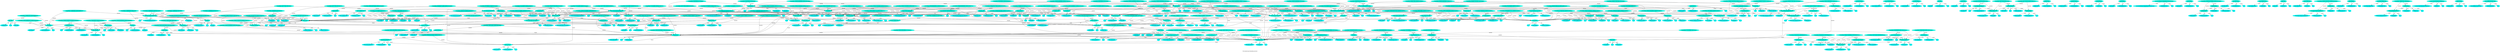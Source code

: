 digraph  {
	graph [label="My facebook ego friendship network"];
	node [label="\N"];
	"Lula Dantas"	 [color="#02F3DD",
		style=filled];
	79701	 [color="#02F3F1",
		label="Lula Dantas",
		style=filled];
	"Lula Dantas" -> 79701	 [label=name];
	79702	 [color="#02F3F1",
		label=100003486994191,
		style=filled];
	"Lula Dantas" -> 79702	 [label=uid];
	79703	 [color="#02F3F1",
		label=6,
		style=filled];
	"Lula Dantas" -> 79703	 [label=posts];
	"Flávio Azevedo"	 [color="#02F3DD",
		style=filled];
	"Lula Dantas" -> "Flávio Azevedo"	 [label=friend];
	"Martha Lemos"	 [color="#02F3DD",
		style=filled];
	"Martha Lemos" -> "Martha Lemos"	 [label=friend];
	79704	 [color="#02F3F1",
		label="Martha Lemos",
		style=filled];
	"Martha Lemos" -> 79704	 [label=name];
	79705	 [color="#02F3F1",
		label=100001008169684,
		style=filled];
	"Martha Lemos" -> 79705	 [label=uid];
	79706	 [color="#02F3F1",
		label=6,
		style=filled];
	"Martha Lemos" -> 79706	 [label=posts];
	"Alexandre Santini"	 [color="#02F3DD",
		style=filled];
	"Martha Lemos" -> "Alexandre Santini"	 [label=friend];
	"Marina Rara"	 [color="#02F3DD",
		style=filled];
	"Martha Lemos" -> "Marina Rara"	 [label=friend];
	"Patricia Ferraz"	 [color="#02F3DD",
		style=filled];
	"Martha Lemos" -> "Patricia Ferraz"	 [label=friend];
	"Andre de Jesus"	 [color="#02F3DD",
		style=filled];
	79707	 [color="#02F3F1",
		label="Andre de Jesus",
		style=filled];
	"Andre de Jesus" -> 79707	 [label=name];
	79708	 [color="#02F3F1",
		label=100000778066311,
		style=filled];
	"Andre de Jesus" -> 79708	 [label=uid];
	79709	 [color="#02F3F1",
		label=8,
		style=filled];
	"Andre de Jesus" -> 79709	 [label=posts];
	"Americo Cordula"	 [color="#02F3DD",
		style=filled];
	"Andre de Jesus" -> "Americo Cordula"	 [label=friend];
	"Everton Rodrigues"	 [color="#02F3DD",
		style=filled];
	"Andre de Jesus" -> "Everton Rodrigues"	 [label=friend];
	"Alexandre Santini" -> "Martha Lemos"	 [label=friend];
	"Alexandre Santini" -> "Alexandre Santini"	 [label=friend];
	79710	 [color="#02F3F1",
		label="Alexandre Santini",
		style=filled];
	"Alexandre Santini" -> 79710	 [label=name];
	79711	 [color="#02F3F1",
		label=1173226264,
		style=filled];
	"Alexandre Santini" -> 79711	 [label=uid];
	79712	 [color="#02F3F1",
		label=3,
		style=filled];
	"Alexandre Santini" -> 79712	 [label=posts];
	"Alexandre Santini" -> "Patricia Ferraz"	 [label=friend];
	"José De Oliveira Luiz"	 [color="#02F3DD",
		style=filled];
	"José De Oliveira Luiz" -> "Alexandre Santini"	 [label=friend];
	79713	 [color="#02F3F1",
		label="José De Oliveira Luiz",
		style=filled];
	"José De Oliveira Luiz" -> 79713	 [label=name];
	79714	 [color="#02F3F1",
		label=100002368297260,
		style=filled];
	"José De Oliveira Luiz" -> 79714	 [label=uid];
	79715	 [color="#02F3F1",
		label=0,
		style=filled];
	"José De Oliveira Luiz" -> 79715	 [label=posts];
	79716	 [color="#02F3F1",
		label="Marina Rara",
		style=filled];
	"Marina Rara" -> 79716	 [label=name];
	79717	 [color="#02F3F1",
		label=1557585485,
		style=filled];
	"Marina Rara" -> 79717	 [label=uid];
	79718	 [color="#02F3F1",
		label=3,
		style=filled];
	"Marina Rara" -> 79718	 [label=posts];
	"Alan Melo"	 [color="#02F3DD",
		style=filled];
	"Alan Melo" -> "Lula Dantas"	 [label=friend];
	79719	 [color="#02F3F1",
		label="Alan Melo",
		style=filled];
	"Alan Melo" -> 79719	 [label=name];
	79720	 [color="#02F3F1",
		label=1509984329,
		style=filled];
	"Alan Melo" -> 79720	 [label=uid];
	79721	 [color="#02F3F1",
		label=0,
		style=filled];
	"Alan Melo" -> 79721	 [label=posts];
	"Geo Britto"	 [color="#02F3DD",
		style=filled];
	79722	 [color="#02F3F1",
		label="Geo Britto",
		style=filled];
	"Geo Britto" -> 79722	 [label=name];
	79723	 [color="#02F3F1",
		label=100002107223506,
		style=filled];
	"Geo Britto" -> 79723	 [label=uid];
	79724	 [color="#02F3F1",
		label=4,
		style=filled];
	"Geo Britto" -> 79724	 [label=posts];
	"Giuseppe Cocco"	 [color="#02F3DD",
		style=filled];
	"Giuseppe Cocco" -> "Geo Britto"	 [label=friend];
	79725	 [color="#02F3F1",
		label="Giuseppe Cocco",
		style=filled];
	"Giuseppe Cocco" -> 79725	 [label=name];
	79726	 [color="#02F3F1",
		label=100001456498421,
		style=filled];
	"Giuseppe Cocco" -> 79726	 [label=uid];
	79727	 [color="#02F3F1",
		label=0,
		style=filled];
	"Giuseppe Cocco" -> 79727	 [label=posts];
	"Raíssa Galvão"	 [color="#02F3DD",
		style=filled];
	79728	 [color="#02F3F1",
		label="Raíssa Galvão",
		style=filled];
	"Raíssa Galvão" -> 79728	 [label=name];
	79729	 [color="#02F3F1",
		label=100001521444685,
		style=filled];
	"Raíssa Galvão" -> 79729	 [label=uid];
	79730	 [color="#02F3F1",
		label=16,
		style=filled];
	"Raíssa Galvão" -> 79730	 [label=posts];
	"Liduina Lins"	 [color="#02F3DD",
		style=filled];
	"Raíssa Galvão" -> "Liduina Lins"	 [label=friend];
	"Rodrigo Kramer"	 [color="#02F3DD",
		style=filled];
	"Raíssa Galvão" -> "Rodrigo Kramer"	 [label=friend];
	"Associação Raso da Catarina"	 [color="#02F3DD",
		style=filled];
	"Raíssa Galvão" -> "Associação Raso da Catarina"	 [label=friend];
	"Marco Antônio Neri"	 [color="#02F3DD",
		style=filled];
	"Marco Antônio Neri" -> "Raíssa Galvão"	 [label=friend];
	79731	 [color="#02F3F1",
		label="Marco Antônio Neri",
		style=filled];
	"Marco Antônio Neri" -> 79731	 [label=name];
	79732	 [color="#02F3F1",
		label=100000637711859,
		style=filled];
	"Marco Antônio Neri" -> 79732	 [label=uid];
	79733	 [color="#02F3F1",
		label=0,
		style=filled];
	"Marco Antônio Neri" -> 79733	 [label=posts];
	"Flávio Azevedo" -> "Martha Lemos"	 [label=friend];
	79734	 [color="#02F3F1",
		label="Flávio Azevedo",
		style=filled];
	"Flávio Azevedo" -> 79734	 [label=name];
	79735	 [color="#02F3F1",
		label=100000784006828,
		style=filled];
	"Flávio Azevedo" -> 79735	 [label=uid];
	79736	 [color="#02F3F1",
		label=3,
		style=filled];
	"Flávio Azevedo" -> 79736	 [label=posts];
	"Maíra Guedes"	 [color="#02F3DD",
		style=filled];
	"Maíra Guedes" -> "Flávio Azevedo"	 [label=friend];
	79737	 [color="#02F3F1",
		label="Maíra Guedes",
		style=filled];
	"Maíra Guedes" -> 79737	 [label=name];
	79738	 [color="#02F3F1",
		label=1306248538,
		style=filled];
	"Maíra Guedes" -> 79738	 [label=uid];
	79739	 [color="#02F3F1",
		label=0,
		style=filled];
	"Maíra Guedes" -> 79739	 [label=posts];
	"Christian Euzebio"	 [color="#02F3DD",
		style=filled];
	79740	 [color="#02F3F1",
		label="Christian Euzebio",
		style=filled];
	"Christian Euzebio" -> 79740	 [label=name];
	79741	 [color="#02F3F1",
		label=100002949963674,
		style=filled];
	"Christian Euzebio" -> 79741	 [label=uid];
	79742	 [color="#02F3F1",
		label=2,
		style=filled];
	"Christian Euzebio" -> 79742	 [label=posts];
	"Senô Júnior"	 [color="#02F3DD",
		style=filled];
	"Senô Júnior" -> "Raíssa Galvão"	 [label=friend];
	79743	 [color="#02F3F1",
		label="Senô Júnior",
		style=filled];
	"Senô Júnior" -> 79743	 [label=name];
	79744	 [color="#02F3F1",
		label=100002176106368,
		style=filled];
	"Senô Júnior" -> 79744	 [label=uid];
	79745	 [color="#02F3F1",
		label=1,
		style=filled];
	"Senô Júnior" -> 79745	 [label=posts];
	"Luciana Lima"	 [color="#02F3DD",
		style=filled];
	"Senô Júnior" -> "Luciana Lima"	 [label=friend];
	"Morgana Eneile"	 [color="#02F3DD",
		style=filled];
	"Senô Júnior" -> "Morgana Eneile"	 [label=friend];
	"Marcela Aragão"	 [color="#02F3DD",
		style=filled];
	"Senô Júnior" -> "Marcela Aragão"	 [label=friend];
	"Leonardo Duarte"	 [color="#02F3DD",
		style=filled];
	"Senô Júnior" -> "Leonardo Duarte"	 [label=friend];
	"Raíssa Galvão R"	 [color="#02F3DD",
		style=filled];
	"Senô Júnior" -> "Raíssa Galvão R"	 [label=friend];
	"Manoel Neto"	 [color="#02F3DD",
		style=filled];
	"Manoel Neto" -> "Marina Rara"	 [label=friend];
	79746	 [color="#02F3F1",
		label="Manoel Neto",
		style=filled];
	"Manoel Neto" -> 79746	 [label=name];
	79747	 [color="#02F3F1",
		label=100003772507264,
		style=filled];
	"Manoel Neto" -> 79747	 [label=uid];
	79748	 [color="#02F3F1",
		label=1,
		style=filled];
	"Manoel Neto" -> 79748	 [label=posts];
	"João Baptista Pimentel Neto"	 [color="#02F3DD",
		style=filled];
	"Manoel Neto" -> "João Baptista Pimentel Neto"	 [label=friend];
	"Ivana Bentes"	 [color="#02F3DD",
		style=filled];
	"Manoel Neto" -> "Ivana Bentes"	 [label=friend];
	"Samir Raoni"	 [color="#02F3DD",
		style=filled];
	"Samir Raoni" -> "Martha Lemos"	 [label=friend];
	79749	 [color="#02F3F1",
		label="Samir Raoni",
		style=filled];
	"Samir Raoni" -> 79749	 [label=name];
	79750	 [color="#02F3F1",
		label=100001435532495,
		style=filled];
	"Samir Raoni" -> 79750	 [label=uid];
	79751	 [color="#02F3F1",
		label=1,
		style=filled];
	"Samir Raoni" -> 79751	 [label=posts];
	"Piassa Artista Plástico"	 [color="#02F3DD",
		style=filled];
	79752	 [color="#02F3F1",
		label="Piassa Artista Plástico",
		style=filled];
	"Piassa Artista Plástico" -> 79752	 [label=name];
	79753	 [color="#02F3F1",
		label=100001941211279,
		style=filled];
	"Piassa Artista Plástico" -> 79753	 [label=uid];
	79754	 [color="#02F3F1",
		label=5,
		style=filled];
	"Piassa Artista Plástico" -> 79754	 [label=posts];
	"Liduina Lins" -> "Lula Dantas"	 [label=friend];
	"Liduina Lins" -> "Liduina Lins"	 [label=friend];
	79755	 [color="#02F3F1",
		label="Liduina Lins",
		style=filled];
	"Liduina Lins" -> 79755	 [label=name];
	79756	 [color="#02F3F1",
		label=1607283718,
		style=filled];
	"Liduina Lins" -> 79756	 [label=uid];
	79757	 [color="#02F3F1",
		label=6,
		style=filled];
	"Liduina Lins" -> 79757	 [label=posts];
	"Beto Azoubel"	 [color="#02F3DD",
		style=filled];
	"Liduina Lins" -> "Beto Azoubel"	 [label=friend];
	"Liduina Lins" -> "Luciana Lima"	 [label=friend];
	"Liduina Lins" -> "Americo Cordula"	 [label=friend];
	"Gregorio Medeiros"	 [color="#02F3DD",
		style=filled];
	"Liduina Lins" -> "Gregorio Medeiros"	 [label=friend];
	"Liduina Lins" -> "Everton Rodrigues"	 [label=friend];
	"Leonardo Barbosa Rossato"	 [color="#02F3DD",
		style=filled];
	"Leonardo Barbosa Rossato" -> "Lula Dantas"	 [label=friend];
	"Leonardo Barbosa Rossato" -> "Martha Lemos"	 [label=friend];
	"Leonardo Barbosa Rossato" -> "Liduina Lins"	 [label=friend];
	79758	 [color="#02F3F1",
		label="Leonardo Barbosa Rossato",
		style=filled];
	"Leonardo Barbosa Rossato" -> 79758	 [label=name];
	79759	 [color="#02F3F1",
		label=1146995946,
		style=filled];
	"Leonardo Barbosa Rossato" -> 79759	 [label=uid];
	79760	 [color="#02F3F1",
		label=0,
		style=filled];
	"Leonardo Barbosa Rossato" -> 79760	 [label=posts];
	"Leonardo Barbosa Rossato" -> "Beto Azoubel"	 [label=friend];
	"Leonardo Barbosa Rossato" -> "Americo Cordula"	 [label=friend];
	"Jul Pagul"	 [color="#02F3DD",
		style=filled];
	"Leonardo Barbosa Rossato" -> "Jul Pagul"	 [label=friend];
	"Beto Azoubel" -> "Beto Azoubel"	 [label=friend];
	79761	 [color="#02F3F1",
		label="Beto Azoubel",
		style=filled];
	"Beto Azoubel" -> 79761	 [label=name];
	79762	 [color="#02F3F1",
		label=1385523446,
		style=filled];
	"Beto Azoubel" -> 79762	 [label=uid];
	79763	 [color="#02F3F1",
		label=4,
		style=filled];
	"Beto Azoubel" -> 79763	 [label=posts];
	79764	 [color="#02F3F1",
		label="Luciana Lima",
		style=filled];
	"Luciana Lima" -> 79764	 [label=name];
	79765	 [color="#02F3F1",
		label=1436792688,
		style=filled];
	"Luciana Lima" -> 79765	 [label=uid];
	79766	 [color="#02F3F1",
		label=5,
		style=filled];
	"Luciana Lima" -> 79766	 [label=posts];
	"Viviane Cristina Pinto"	 [color="#02F3DD",
		style=filled];
	"Viviane Cristina Pinto" -> "Luciana Lima"	 [label=friend];
	79767	 [color="#02F3F1",
		label="Viviane Cristina Pinto",
		style=filled];
	"Viviane Cristina Pinto" -> 79767	 [label=name];
	79768	 [color="#02F3F1",
		label=1342683725,
		style=filled];
	"Viviane Cristina Pinto" -> 79768	 [label=uid];
	79769	 [color="#02F3F1",
		label=0,
		style=filled];
	"Viviane Cristina Pinto" -> 79769	 [label=posts];
	"Marcelo Dino Fraccaro"	 [color="#02F3DD",
		style=filled];
	"Marcelo Dino Fraccaro" -> "Luciana Lima"	 [label=friend];
	79770	 [color="#02F3F1",
		label="Marcelo Dino Fraccaro",
		style=filled];
	"Marcelo Dino Fraccaro" -> 79770	 [label=name];
	79771	 [color="#02F3F1",
		label=100002008266970,
		style=filled];
	"Marcelo Dino Fraccaro" -> 79771	 [label=uid];
	79772	 [color="#02F3F1",
		label=2,
		style=filled];
	"Marcelo Dino Fraccaro" -> 79772	 [label=posts];
	"Pablo Ortellado"	 [color="#02F3DD",
		style=filled];
	"Pablo Ortellado" -> "Luciana Lima"	 [label=friend];
	79773	 [color="#02F3F1",
		label="Pablo Ortellado",
		style=filled];
	"Pablo Ortellado" -> 79773	 [label=name];
	79774	 [color="#02F3F1",
		label=100001667479188,
		style=filled];
	"Pablo Ortellado" -> 79774	 [label=uid];
	79775	 [color="#02F3F1",
		label=0,
		style=filled];
	"Pablo Ortellado" -> 79775	 [label=posts];
	"Osvaldo Pinheiro"	 [color="#02F3DD",
		style=filled];
	79776	 [color="#02F3F1",
		label="Osvaldo Pinheiro",
		style=filled];
	"Osvaldo Pinheiro" -> 79776	 [label=name];
	79777	 [color="#02F3F1",
		label=100001631861144,
		style=filled];
	"Osvaldo Pinheiro" -> 79777	 [label=uid];
	79778	 [color="#02F3F1",
		label=15,
		style=filled];
	"Osvaldo Pinheiro" -> 79778	 [label=posts];
	"João Baptista Pimentel Neto" -> "Martha Lemos"	 [label=friend];
	"João Baptista Pimentel Neto" -> "Geo Britto"	 [label=friend];
	"João Baptista Pimentel Neto" -> "Raíssa Galvão"	 [label=friend];
	"João Baptista Pimentel Neto" -> "Luciana Lima"	 [label=friend];
	"João Baptista Pimentel Neto" -> "Marcelo Dino Fraccaro"	 [label=friend];
	79779	 [color="#02F3F1",
		label="João Baptista Pimentel Neto",
		style=filled];
	"João Baptista Pimentel Neto" -> 79779	 [label=name];
	79780	 [color="#02F3F1",
		label=1551520480,
		style=filled];
	"João Baptista Pimentel Neto" -> 79780	 [label=uid];
	79781	 [color="#02F3F1",
		label=12,
		style=filled];
	"João Baptista Pimentel Neto" -> 79781	 [label=posts];
	"João Baptista Pimentel Neto" -> "Ivana Bentes"	 [label=friend];
	"João Paulo Miranda Maria"	 [color="#02F3DD",
		style=filled];
	"João Baptista Pimentel Neto" -> "João Paulo Miranda Maria"	 [label=friend];
	"Marcelo Tramontano"	 [color="#02F3DD",
		style=filled];
	"João Baptista Pimentel Neto" -> "Marcelo Tramontano"	 [label=friend];
	79782	 [color="#02F3F1",
		label="Morgana Eneile",
		style=filled];
	"Morgana Eneile" -> 79782	 [label=name];
	79783	 [color="#02F3F1",
		label=100000355096924,
		style=filled];
	"Morgana Eneile" -> 79783	 [label=uid];
	79784	 [color="#02F3F1",
		label=3,
		style=filled];
	"Morgana Eneile" -> 79784	 [label=posts];
	"Phyl D. Martins"	 [color="#02F3DD",
		style=filled];
	79785	 [color="#02F3F1",
		label="Phyl D. Martins",
		style=filled];
	"Phyl D. Martins" -> 79785	 [label=name];
	79786	 [color="#02F3F1",
		label=100000670912804,
		style=filled];
	"Phyl D. Martins" -> 79786	 [label=uid];
	79787	 [color="#02F3F1",
		label=16,
		style=filled];
	"Phyl D. Martins" -> 79787	 [label=posts];
	"Phyl D. Martins" -> "Ivana Bentes"	 [label=friend];
	"Americo Cordula" -> "Liduina Lins"	 [label=friend];
	79788	 [color="#02F3F1",
		label="Americo Cordula",
		style=filled];
	"Americo Cordula" -> 79788	 [label=name];
	79789	 [color="#02F3F1",
		label=790739540,
		style=filled];
	"Americo Cordula" -> 79789	 [label=uid];
	79790	 [color="#02F3F1",
		label=1,
		style=filled];
	"Americo Cordula" -> 79790	 [label=posts];
	"Luiz Carlos de Carvalho"	 [color="#02F3DD",
		style=filled];
	"Luiz Carlos de Carvalho" -> "Geo Britto"	 [label=friend];
	"Luiz Carlos de Carvalho" -> "Liduina Lins"	 [label=friend];
	"Luiz Carlos de Carvalho" -> "Morgana Eneile"	 [label=friend];
	"Luiz Carlos de Carvalho" -> "Americo Cordula"	 [label=friend];
	79791	 [color="#02F3F1",
		label="Luiz Carlos de Carvalho",
		style=filled];
	"Luiz Carlos de Carvalho" -> 79791	 [label=name];
	79792	 [color="#02F3F1",
		label=1187777552,
		style=filled];
	"Luiz Carlos de Carvalho" -> 79792	 [label=uid];
	79793	 [color="#02F3F1",
		label=0,
		style=filled];
	"Luiz Carlos de Carvalho" -> 79793	 [label=posts];
	"Hamilton Faria"	 [color="#02F3DD",
		style=filled];
	"Hamilton Faria" -> "Martha Lemos"	 [label=friend];
	"Hamilton Faria" -> "Americo Cordula"	 [label=friend];
	79794	 [color="#02F3F1",
		label="Hamilton Faria",
		style=filled];
	"Hamilton Faria" -> 79794	 [label=name];
	79795	 [color="#02F3F1",
		label=1360873354,
		style=filled];
	"Hamilton Faria" -> 79795	 [label=uid];
	79796	 [color="#02F3F1",
		label=0,
		style=filled];
	"Hamilton Faria" -> 79796	 [label=posts];
	"Pipa Pipa"	 [color="#02F3DD",
		style=filled];
	79797	 [color="#02F3F1",
		label="Pipa Pipa",
		style=filled];
	"Pipa Pipa" -> 79797	 [label=name];
	79798	 [color="#02F3F1",
		label=100002835205507,
		style=filled];
	"Pipa Pipa" -> 79798	 [label=uid];
	79799	 [color="#02F3F1",
		label=1,
		style=filled];
	"Pipa Pipa" -> 79799	 [label=posts];
	"Marcela Aragão" -> "Marcela Aragão"	 [label=friend];
	79800	 [color="#02F3F1",
		label="Marcela Aragão",
		style=filled];
	"Marcela Aragão" -> 79800	 [label=name];
	79801	 [color="#02F3F1",
		label=100002326847714,
		style=filled];
	"Marcela Aragão" -> 79801	 [label=uid];
	79802	 [color="#02F3F1",
		label=1,
		style=filled];
	"Marcela Aragão" -> 79802	 [label=posts];
	"Arney Barcelos Zumbi Dos Palmares"	 [color="#02F3DD",
		style=filled];
	"Arney Barcelos Zumbi Dos Palmares" -> "Marcela Aragão"	 [label=friend];
	79803	 [color="#02F3F1",
		label="Arney Barcelos Zumbi Dos Palmares",
		style=filled];
	"Arney Barcelos Zumbi Dos Palmares" -> 79803	 [label=name];
	79804	 [color="#02F3F1",
		label=100000006099388,
		style=filled];
	"Arney Barcelos Zumbi Dos Palmares" -> 79804	 [label=uid];
	79805	 [color="#02F3F1",
		label=0,
		style=filled];
	"Arney Barcelos Zumbi Dos Palmares" -> 79805	 [label=posts];
	"Carlos Henrique Machado Freitas"	 [color="#02F3DD",
		style=filled];
	"Carlos Henrique Machado Freitas" -> "Marcela Aragão"	 [label=friend];
	79806	 [color="#02F3F1",
		label="Carlos Henrique Machado Freitas",
		style=filled];
	"Carlos Henrique Machado Freitas" -> 79806	 [label=name];
	79807	 [color="#02F3F1",
		label=1477984833,
		style=filled];
	"Carlos Henrique Machado Freitas" -> 79807	 [label=uid];
	79808	 [color="#02F3F1",
		label=2,
		style=filled];
	"Carlos Henrique Machado Freitas" -> 79808	 [label=posts];
	79809	 [color="#02F3F1",
		label="Leonardo Duarte",
		style=filled];
	"Leonardo Duarte" -> 79809	 [label=name];
	79810	 [color="#02F3F1",
		label=1018524895,
		style=filled];
	"Leonardo Duarte" -> 79810	 [label=uid];
	79811	 [color="#02F3F1",
		label=2,
		style=filled];
	"Leonardo Duarte" -> 79811	 [label=posts];
	79812	 [color="#02F3F1",
		label="Ivana Bentes",
		style=filled];
	"Ivana Bentes" -> 79812	 [label=name];
	79813	 [color="#02F3F1",
		label=100000701386543,
		style=filled];
	"Ivana Bentes" -> 79813	 [label=uid];
	79814	 [color="#02F3F1",
		label=2,
		style=filled];
	"Ivana Bentes" -> 79814	 [label=posts];
	"Atlas Guarani Kaiowá Voltan"	 [color="#02F3DD",
		style=filled];
	"Atlas Guarani Kaiowá Voltan" -> "Raíssa Galvão"	 [label=friend];
	"Atlas Guarani Kaiowá Voltan" -> "João Baptista Pimentel Neto"	 [label=friend];
	"Atlas Guarani Kaiowá Voltan" -> "Ivana Bentes"	 [label=friend];
	79815	 [color="#02F3F1",
		label="Atlas Guarani Kaiowá Voltan",
		style=filled];
	"Atlas Guarani Kaiowá Voltan" -> 79815	 [label=name];
	79816	 [color="#02F3F1",
		label=1603937364,
		style=filled];
	"Atlas Guarani Kaiowá Voltan" -> 79816	 [label=uid];
	79817	 [color="#02F3F1",
		label=0,
		style=filled];
	"Atlas Guarani Kaiowá Voltan" -> 79817	 [label=posts];
	"Fátima Giorlano"	 [color="#02F3DD",
		style=filled];
	"Fátima Giorlano" -> "Geo Britto"	 [label=friend];
	79818	 [color="#02F3F1",
		label="Fátima Giorlano",
		style=filled];
	"Fátima Giorlano" -> 79818	 [label=name];
	79819	 [color="#02F3F1",
		label=1793886718,
		style=filled];
	"Fátima Giorlano" -> 79819	 [label=uid];
	79820	 [color="#02F3F1",
		label=0,
		style=filled];
	"Fátima Giorlano" -> 79820	 [label=posts];
	79821	 [color="#02F3F1",
		label="Rodrigo Kramer",
		style=filled];
	"Rodrigo Kramer" -> 79821	 [label=name];
	79822	 [color="#02F3F1",
		label=100000469030222,
		style=filled];
	"Rodrigo Kramer" -> 79822	 [label=uid];
	79823	 [color="#02F3F1",
		label=4,
		style=filled];
	"Rodrigo Kramer" -> 79823	 [label=posts];
	"Cassia Olival"	 [color="#02F3DD",
		style=filled];
	79824	 [color="#02F3F1",
		label="Cassia Olival",
		style=filled];
	"Cassia Olival" -> 79824	 [label=name];
	79825	 [color="#02F3F1",
		label=1273997274,
		style=filled];
	"Cassia Olival" -> 79825	 [label=uid];
	79826	 [color="#02F3F1",
		label=1,
		style=filled];
	"Cassia Olival" -> 79826	 [label=posts];
	"Mauro Quindici"	 [color="#02F3DD",
		style=filled];
	"Mauro Quindici" -> "Raíssa Galvão"	 [label=friend];
	79827	 [color="#02F3F1",
		label="Mauro Quindici",
		style=filled];
	"Mauro Quindici" -> 79827	 [label=name];
	79828	 [color="#02F3F1",
		label=1837896341,
		style=filled];
	"Mauro Quindici" -> 79828	 [label=uid];
	79829	 [color="#02F3F1",
		label=0,
		style=filled];
	"Mauro Quindici" -> 79829	 [label=posts];
	"Instituto África Viva"	 [color="#02F3DD",
		style=filled];
	79830	 [color="#02F3F1",
		label="Instituto África Viva",
		style=filled];
	"Instituto África Viva" -> 79830	 [label=name];
	79831	 [color="#02F3F1",
		label=692413659,
		style=filled];
	"Instituto África Viva" -> 79831	 [label=uid];
	79832	 [color="#02F3F1",
		label=2,
		style=filled];
	"Instituto África Viva" -> 79832	 [label=posts];
	"Rose Regusino Regusino"	 [color="#02F3DD",
		style=filled];
	"Rose Regusino Regusino" -> "Instituto África Viva"	 [label=friend];
	79833	 [color="#02F3F1",
		label="Rose Regusino Regusino",
		style=filled];
	"Rose Regusino Regusino" -> 79833	 [label=name];
	79834	 [color="#02F3F1",
		label=1841043218,
		style=filled];
	"Rose Regusino Regusino" -> 79834	 [label=uid];
	79835	 [color="#02F3F1",
		label=0,
		style=filled];
	"Rose Regusino Regusino" -> 79835	 [label=posts];
	"Melissa Machado"	 [color="#02F3DD",
		style=filled];
	"Melissa Machado" -> "Instituto África Viva"	 [label=friend];
	79836	 [color="#02F3F1",
		label="Melissa Machado",
		style=filled];
	"Melissa Machado" -> 79836	 [label=name];
	79837	 [color="#02F3F1",
		label=1847702183,
		style=filled];
	"Melissa Machado" -> 79837	 [label=uid];
	79838	 [color="#02F3F1",
		label=0,
		style=filled];
	"Melissa Machado" -> 79838	 [label=posts];
	"Gabriel Medina"	 [color="#02F3DD",
		style=filled];
	"Melissa Machado" -> "Gabriel Medina"	 [label=friend];
	"Joedson Silva"	 [color="#02F3DD",
		style=filled];
	79839	 [color="#02F3F1",
		label="Joedson Silva",
		style=filled];
	"Joedson Silva" -> 79839	 [label=name];
	79840	 [color="#02F3F1",
		label=100001752894968,
		style=filled];
	"Joedson Silva" -> 79840	 [label=uid];
	79841	 [color="#02F3F1",
		label=4,
		style=filled];
	"Joedson Silva" -> 79841	 [label=posts];
	"Jaime Ferreira Mendes"	 [color="#02F3DD",
		style=filled];
	79842	 [color="#02F3F1",
		label="Jaime Ferreira Mendes",
		style=filled];
	"Jaime Ferreira Mendes" -> 79842	 [label=name];
	79843	 [color="#02F3F1",
		label=100000828522264,
		style=filled];
	"Jaime Ferreira Mendes" -> 79843	 [label=uid];
	79844	 [color="#02F3F1",
		label=1,
		style=filled];
	"Jaime Ferreira Mendes" -> 79844	 [label=posts];
	"Marcelo Manzatti"	 [color="#02F3DD",
		style=filled];
	"Jaime Ferreira Mendes" -> "Marcelo Manzatti"	 [label=friend];
	"Neri Silvestre"	 [color="#02F3DD",
		style=filled];
	"Neri Silvestre" -> "Marcelo Dino Fraccaro"	 [label=friend];
	"Neri Silvestre" -> "João Baptista Pimentel Neto"	 [label=friend];
	"Neri Silvestre" -> "Carlos Henrique Machado Freitas"	 [label=friend];
	"Neri Silvestre" -> "Leonardo Duarte"	 [label=friend];
	79845	 [color="#02F3F1",
		label="Neri Silvestre",
		style=filled];
	"Neri Silvestre" -> 79845	 [label=name];
	79846	 [color="#02F3F1",
		label=1564768526,
		style=filled];
	"Neri Silvestre" -> 79846	 [label=uid];
	79847	 [color="#02F3F1",
		label=0,
		style=filled];
	"Neri Silvestre" -> 79847	 [label=posts];
	"Sheyla Yassue Yatsugafu"	 [color="#02F3DD",
		style=filled];
	"Sheyla Yassue Yatsugafu" -> "Morgana Eneile"	 [label=friend];
	79848	 [color="#02F3F1",
		label="Sheyla Yassue Yatsugafu",
		style=filled];
	"Sheyla Yassue Yatsugafu" -> 79848	 [label=name];
	79849	 [color="#02F3F1",
		label=100000084849591,
		style=filled];
	"Sheyla Yassue Yatsugafu" -> 79849	 [label=uid];
	79850	 [color="#02F3F1",
		label=0,
		style=filled];
	"Sheyla Yassue Yatsugafu" -> 79850	 [label=posts];
	"Nathalia Santana"	 [color="#02F3DD",
		style=filled];
	79851	 [color="#02F3F1",
		label="Nathalia Santana",
		style=filled];
	"Nathalia Santana" -> 79851	 [label=name];
	79852	 [color="#02F3F1",
		label=100002481990852,
		style=filled];
	"Nathalia Santana" -> 79852	 [label=uid];
	79853	 [color="#02F3F1",
		label=1,
		style=filled];
	"Nathalia Santana" -> 79853	 [label=posts];
	"Solange Borelli"	 [color="#02F3DD",
		style=filled];
	79854	 [color="#02F3F1",
		label="Solange Borelli",
		style=filled];
	"Solange Borelli" -> 79854	 [label=name];
	79855	 [color="#02F3F1",
		label=1419557366,
		style=filled];
	"Solange Borelli" -> 79855	 [label=uid];
	79856	 [color="#02F3F1",
		label=1,
		style=filled];
	"Solange Borelli" -> 79856	 [label=posts];
	"Marcos Terra"	 [color="#02F3DD",
		style=filled];
	"Marcos Terra" -> "Luciana Lima"	 [label=friend];
	79857	 [color="#02F3F1",
		label="Marcos Terra",
		style=filled];
	"Marcos Terra" -> 79857	 [label=name];
	79858	 [color="#02F3F1",
		label=100000086144888,
		style=filled];
	"Marcos Terra" -> 79858	 [label=uid];
	79859	 [color="#02F3F1",
		label=0,
		style=filled];
	"Marcos Terra" -> 79859	 [label=posts];
	"Wanda Martins"	 [color="#02F3DD",
		style=filled];
	"Wanda Martins" -> "Luciana Lima"	 [label=friend];
	79860	 [color="#02F3F1",
		label="Wanda Martins",
		style=filled];
	"Wanda Martins" -> 79860	 [label=name];
	79861	 [color="#02F3F1",
		label=100001327069681,
		style=filled];
	"Wanda Martins" -> 79861	 [label=uid];
	79862	 [color="#02F3F1",
		label=0,
		style=filled];
	"Wanda Martins" -> 79862	 [label=posts];
	"Ana Paula Do Val"	 [color="#02F3DD",
		style=filled];
	"Ana Paula Do Val" -> "Luciana Lima"	 [label=friend];
	79863	 [color="#02F3F1",
		label="Ana Paula Do Val",
		style=filled];
	"Ana Paula Do Val" -> 79863	 [label=name];
	79864	 [color="#02F3F1",
		label=1399985171,
		style=filled];
	"Ana Paula Do Val" -> 79864	 [label=uid];
	79865	 [color="#02F3F1",
		label=0,
		style=filled];
	"Ana Paula Do Val" -> 79865	 [label=posts];
	"Ihvna Chacon"	 [color="#02F3DD",
		style=filled];
	"Ihvna Chacon" -> "Liduina Lins"	 [label=friend];
	79866	 [color="#02F3F1",
		label="Ihvna Chacon",
		style=filled];
	"Ihvna Chacon" -> 79866	 [label=name];
	79867	 [color="#02F3F1",
		label=1293909259,
		style=filled];
	"Ihvna Chacon" -> 79867	 [label=uid];
	79868	 [color="#02F3F1",
		label=0,
		style=filled];
	"Ihvna Chacon" -> 79868	 [label=posts];
	"Andréa Pereira"	 [color="#02F3DD",
		style=filled];
	"Andréa Pereira" -> "Liduina Lins"	 [label=friend];
	79869	 [color="#02F3F1",
		label="Andréa Pereira",
		style=filled];
	"Andréa Pereira" -> 79869	 [label=name];
	79870	 [color="#02F3F1",
		label=1127709963,
		style=filled];
	"Andréa Pereira" -> 79870	 [label=uid];
	79871	 [color="#02F3F1",
		label=0,
		style=filled];
	"Andréa Pereira" -> 79871	 [label=posts];
	"Carla Soares"	 [color="#02F3DD",
		style=filled];
	79872	 [color="#02F3F1",
		label="Carla Soares",
		style=filled];
	"Carla Soares" -> 79872	 [label=name];
	79873	 [color="#02F3F1",
		label=100002096193108,
		style=filled];
	"Carla Soares" -> 79873	 [label=uid];
	79874	 [color="#02F3F1",
		label=2,
		style=filled];
	"Carla Soares" -> 79874	 [label=posts];
	79875	 [color="#02F3F1",
		label="Raíssa Galvão R",
		style=filled];
	"Raíssa Galvão R" -> 79875	 [label=name];
	79876	 [color="#02F3F1",
		label=100005273445134,
		style=filled];
	"Raíssa Galvão R" -> 79876	 [label=uid];
	79877	 [color="#02F3F1",
		label=9,
		style=filled];
	"Raíssa Galvão R" -> 79877	 [label=posts];
	"Jerry De Oliveira Companheiro De Cris Costa"	 [color="#02F3DD",
		style=filled];
	79878	 [color="#02F3F1",
		label="Jerry De Oliveira Companheiro De Cris Costa",
		style=filled];
	"Jerry De Oliveira Companheiro De Cris Costa" -> 79878	 [label=name];
	79879	 [color="#02F3F1",
		label=100000585179070,
		style=filled];
	"Jerry De Oliveira Companheiro De Cris Costa" -> 79879	 [label=uid];
	79880	 [color="#02F3F1",
		label=1,
		style=filled];
	"Jerry De Oliveira Companheiro De Cris Costa" -> 79880	 [label=posts];
	"BigNel Manoel Correa"	 [color="#02F3DD",
		style=filled];
	"BigNel Manoel Correa" -> "Alexandre Santini"	 [label=friend];
	79881	 [color="#02F3F1",
		label="BigNel Manoel Correa",
		style=filled];
	"BigNel Manoel Correa" -> 79881	 [label=name];
	79882	 [color="#02F3F1",
		label=1747105569,
		style=filled];
	"BigNel Manoel Correa" -> 79882	 [label=uid];
	79883	 [color="#02F3F1",
		label=0,
		style=filled];
	"BigNel Manoel Correa" -> 79883	 [label=posts];
	"BigNel Manoel Correa" -> "Marcelo Manzatti"	 [label=friend];
	"Fabio Kossmann"	 [color="#02F3DD",
		style=filled];
	"Fabio Kossmann" -> "Alexandre Santini"	 [label=friend];
	79884	 [color="#02F3F1",
		label="Fabio Kossmann",
		style=filled];
	"Fabio Kossmann" -> 79884	 [label=name];
	79885	 [color="#02F3F1",
		label=100001345490113,
		style=filled];
	"Fabio Kossmann" -> 79885	 [label=uid];
	79886	 [color="#02F3F1",
		label=0,
		style=filled];
	"Fabio Kossmann" -> 79886	 [label=posts];
	"Marcos Teles de Alcantara"	 [color="#02F3DD",
		style=filled];
	"Marcos Teles de Alcantara" -> "Alexandre Santini"	 [label=friend];
	79887	 [color="#02F3F1",
		label="Marcos Teles de Alcantara",
		style=filled];
	"Marcos Teles de Alcantara" -> 79887	 [label=name];
	79888	 [color="#02F3F1",
		label=1386715095,
		style=filled];
	"Marcos Teles de Alcantara" -> 79888	 [label=uid];
	79889	 [color="#02F3F1",
		label=0,
		style=filled];
	"Marcos Teles de Alcantara" -> 79889	 [label=posts];
	"Natalia Latansio de Oliveira"	 [color="#02F3DD",
		style=filled];
	"Natalia Latansio de Oliveira" -> "Alexandre Santini"	 [label=friend];
	79890	 [color="#02F3F1",
		label="Natalia Latansio de Oliveira",
		style=filled];
	"Natalia Latansio de Oliveira" -> 79890	 [label=name];
	79891	 [color="#02F3F1",
		label=100001705429428,
		style=filled];
	"Natalia Latansio de Oliveira" -> 79891	 [label=uid];
	79892	 [color="#02F3F1",
		label=0,
		style=filled];
	"Natalia Latansio de Oliveira" -> 79892	 [label=posts];
	"Carmen Ajala"	 [color="#02F3DD",
		style=filled];
	"Carmen Ajala" -> "Martha Lemos"	 [label=friend];
	"Carmen Ajala" -> "Alexandre Santini"	 [label=friend];
	"Carmen Ajala" -> "João Baptista Pimentel Neto"	 [label=friend];
	"Carmen Ajala" -> "Leonardo Duarte"	 [label=friend];
	"Carmen Ajala" -> "Raíssa Galvão R"	 [label=friend];
	79893	 [color="#02F3F1",
		label="Carmen Ajala",
		style=filled];
	"Carmen Ajala" -> 79893	 [label=name];
	79894	 [color="#02F3F1",
		label=100000144406386,
		style=filled];
	"Carmen Ajala" -> 79894	 [label=uid];
	79895	 [color="#02F3F1",
		label=0,
		style=filled];
	"Carmen Ajala" -> 79895	 [label=posts];
	"Jean Jackson"	 [color="#02F3DD",
		style=filled];
	"Carmen Ajala" -> "Jean Jackson"	 [label=friend];
	"Teia Cineclubista"	 [color="#02F3DD",
		style=filled];
	"Carmen Ajala" -> "Teia Cineclubista"	 [label=friend];
	"Luis Felipe Marques Ferreira"	 [color="#02F3DD",
		style=filled];
	"Carmen Ajala" -> "Luis Felipe Marques Ferreira"	 [label=friend];
	"Laila Guarani-Kaiowá Manuelle"	 [color="#02F3DD",
		style=filled];
	"Laila Guarani-Kaiowá Manuelle" -> "Alexandre Santini"	 [label=friend];
	"Laila Guarani-Kaiowá Manuelle" -> "Raíssa Galvão"	 [label=friend];
	"Laila Guarani-Kaiowá Manuelle" -> "Phyl D. Martins"	 [label=friend];
	"Laila Guarani-Kaiowá Manuelle" -> "Raíssa Galvão R"	 [label=friend];
	79896	 [color="#02F3F1",
		label="Laila Guarani-Kaiowá Manuelle",
		style=filled];
	"Laila Guarani-Kaiowá Manuelle" -> 79896	 [label=name];
	79897	 [color="#02F3F1",
		label=1713144485,
		style=filled];
	"Laila Guarani-Kaiowá Manuelle" -> 79897	 [label=uid];
	79898	 [color="#02F3F1",
		label=0,
		style=filled];
	"Laila Guarani-Kaiowá Manuelle" -> 79898	 [label=posts];
	"Laila Guarani-Kaiowá Manuelle" -> "Patricia Ferraz"	 [label=friend];
	79899	 [color="#02F3F1",
		label="Marcelo Manzatti",
		style=filled];
	"Marcelo Manzatti" -> 79899	 [label=name];
	79900	 [color="#02F3F1",
		label=1182733149,
		style=filled];
	"Marcelo Manzatti" -> 79900	 [label=uid];
	79901	 [color="#02F3F1",
		label=3,
		style=filled];
	"Marcelo Manzatti" -> 79901	 [label=posts];
	"Robson Sampaio"	 [color="#02F3DD",
		style=filled];
	"Marcelo Manzatti" -> "Robson Sampaio"	 [label=friend];
	"Gregorio Medeiros" -> "Liduina Lins"	 [label=friend];
	"Gregorio Medeiros" -> "Gregorio Medeiros"	 [label=friend];
	79902	 [color="#02F3F1",
		label="Gregorio Medeiros",
		style=filled];
	"Gregorio Medeiros" -> 79902	 [label=name];
	79903	 [color="#02F3F1",
		label=100001373534775,
		style=filled];
	"Gregorio Medeiros" -> 79903	 [label=uid];
	79904	 [color="#02F3F1",
		label=1,
		style=filled];
	"Gregorio Medeiros" -> 79904	 [label=posts];
	"Luana Araujo"	 [color="#02F3DD",
		style=filled];
	79905	 [color="#02F3F1",
		label="Luana Araujo",
		style=filled];
	"Luana Araujo" -> 79905	 [label=name];
	79906	 [color="#02F3F1",
		label=100000816201137,
		style=filled];
	"Luana Araujo" -> 79906	 [label=uid];
	79907	 [color="#02F3F1",
		label=1,
		style=filled];
	"Luana Araujo" -> 79907	 [label=posts];
	79908	 [color="#02F3F1",
		label="Patricia Ferraz",
		style=filled];
	"Patricia Ferraz" -> 79908	 [label=name];
	79909	 [color="#02F3F1",
		label=100000219586785,
		style=filled];
	"Patricia Ferraz" -> 79909	 [label=uid];
	79910	 [color="#02F3F1",
		label=1,
		style=filled];
	"Patricia Ferraz" -> 79910	 [label=posts];
	"Marcelo Das Histórias"	 [color="#02F3DD",
		style=filled];
	"Marcelo Das Histórias" -> "Patricia Ferraz"	 [label=friend];
	79911	 [color="#02F3F1",
		label="Marcelo Das Histórias",
		style=filled];
	"Marcelo Das Histórias" -> 79911	 [label=name];
	79912	 [color="#02F3F1",
		label=100000510673985,
		style=filled];
	"Marcelo Das Histórias" -> 79912	 [label=uid];
	79913	 [color="#02F3F1",
		label=0,
		style=filled];
	"Marcelo Das Histórias" -> 79913	 [label=posts];
	"Dadá Rlene"	 [color="#02F3DD",
		style=filled];
	"Dadá Rlene" -> "Alexandre Santini"	 [label=friend];
	79914	 [color="#02F3F1",
		label="Dadá Rlene",
		style=filled];
	"Dadá Rlene" -> 79914	 [label=name];
	79915	 [color="#02F3F1",
		label=100000067042830,
		style=filled];
	"Dadá Rlene" -> 79915	 [label=uid];
	79916	 [color="#02F3F1",
		label=0,
		style=filled];
	"Dadá Rlene" -> 79916	 [label=posts];
	"Natalia Freire Moura"	 [color="#02F3DD",
		style=filled];
	"Natalia Freire Moura" -> "Alexandre Santini"	 [label=friend];
	79917	 [color="#02F3F1",
		label="Natalia Freire Moura",
		style=filled];
	"Natalia Freire Moura" -> 79917	 [label=name];
	79918	 [color="#02F3F1",
		label=100000486606096,
		style=filled];
	"Natalia Freire Moura" -> 79918	 [label=uid];
	79919	 [color="#02F3F1",
		label=0,
		style=filled];
	"Natalia Freire Moura" -> 79919	 [label=posts];
	"Fabrício Ramos"	 [color="#02F3DD",
		style=filled];
	"Fabrício Ramos" -> "Alexandre Santini"	 [label=friend];
	79920	 [color="#02F3F1",
		label="Fabrício Ramos",
		style=filled];
	"Fabrício Ramos" -> 79920	 [label=name];
	79921	 [color="#02F3F1",
		label=602915992,
		style=filled];
	"Fabrício Ramos" -> 79921	 [label=uid];
	79922	 [color="#02F3F1",
		label=0,
		style=filled];
	"Fabrício Ramos" -> 79922	 [label=posts];
	"Bruna Reis"	 [color="#02F3DD",
		style=filled];
	"Bruna Reis" -> "Alexandre Santini"	 [label=friend];
	"Bruna Reis" -> "Ivana Bentes"	 [label=friend];
	79923	 [color="#02F3F1",
		label="Bruna Reis",
		style=filled];
	"Bruna Reis" -> 79923	 [label=name];
	79924	 [color="#02F3F1",
		label=100000309470350,
		style=filled];
	"Bruna Reis" -> 79924	 [label=uid];
	79925	 [color="#02F3F1",
		label=0,
		style=filled];
	"Bruna Reis" -> 79925	 [label=posts];
	"Marjorie Botelho"	 [color="#02F3DD",
		style=filled];
	"Marjorie Botelho" -> "Alexandre Santini"	 [label=friend];
	79926	 [color="#02F3F1",
		label="Marjorie Botelho",
		style=filled];
	"Marjorie Botelho" -> 79926	 [label=name];
	79927	 [color="#02F3F1",
		label=1165445851,
		style=filled];
	"Marjorie Botelho" -> 79927	 [label=uid];
	79928	 [color="#02F3F1",
		label=0,
		style=filled];
	"Marjorie Botelho" -> 79928	 [label=posts];
	"Vitor Vital"	 [color="#02F3DD",
		style=filled];
	"Vitor Vital" -> "Liduina Lins"	 [label=friend];
	79929	 [color="#02F3F1",
		label="Vitor Vital",
		style=filled];
	"Vitor Vital" -> 79929	 [label=name];
	79930	 [color="#02F3F1",
		label=1563102868,
		style=filled];
	"Vitor Vital" -> 79930	 [label=uid];
	79931	 [color="#02F3F1",
		label=0,
		style=filled];
	"Vitor Vital" -> 79931	 [label=posts];
	"Jean Jackson" -> "Liduina Lins"	 [label=friend];
	79932	 [color="#02F3F1",
		label="Jean Jackson",
		style=filled];
	"Jean Jackson" -> 79932	 [label=name];
	79933	 [color="#02F3F1",
		label=100002253726904,
		style=filled];
	"Jean Jackson" -> 79933	 [label=uid];
	79934	 [color="#02F3F1",
		label=3,
		style=filled];
	"Jean Jackson" -> 79934	 [label=posts];
	"Isabelly Becker"	 [color="#02F3DD",
		style=filled];
	79935	 [color="#02F3F1",
		label="Isabelly Becker",
		style=filled];
	"Isabelly Becker" -> 79935	 [label=name];
	79936	 [color="#02F3F1",
		label=100004793709092,
		style=filled];
	"Isabelly Becker" -> 79936	 [label=uid];
	79937	 [color="#02F3F1",
		label=2,
		style=filled];
	"Isabelly Becker" -> 79937	 [label=posts];
	"Marvada Carne"	 [color="#02F3DD",
		style=filled];
	79938	 [color="#02F3F1",
		label="Marvada Carne",
		style=filled];
	"Marvada Carne" -> 79938	 [label=name];
	79939	 [color="#02F3F1",
		label=100003804501443,
		style=filled];
	"Marvada Carne" -> 79939	 [label=uid];
	79940	 [color="#02F3F1",
		label=1,
		style=filled];
	"Marvada Carne" -> 79940	 [label=posts];
	"Marcelle Pereira"	 [color="#02F3DD",
		style=filled];
	"Marcelle Pereira" -> "Raíssa Galvão"	 [label=friend];
	79941	 [color="#02F3F1",
		label="Marcelle Pereira",
		style=filled];
	"Marcelle Pereira" -> 79941	 [label=name];
	79942	 [color="#02F3F1",
		label=1691937748,
		style=filled];
	"Marcelle Pereira" -> 79942	 [label=uid];
	79943	 [color="#02F3F1",
		label=0,
		style=filled];
	"Marcelle Pereira" -> 79943	 [label=posts];
	"Luzia Maninha Teles Veras"	 [color="#02F3DD",
		style=filled];
	"Luzia Maninha Teles Veras" -> "Marcelo Dino Fraccaro"	 [label=friend];
	79944	 [color="#02F3F1",
		label="Luzia Maninha Teles Veras",
		style=filled];
	"Luzia Maninha Teles Veras" -> 79944	 [label=name];
	79945	 [color="#02F3F1",
		label=100000265866897,
		style=filled];
	"Luzia Maninha Teles Veras" -> 79945	 [label=uid];
	79946	 [color="#02F3F1",
		label=0,
		style=filled];
	"Luzia Maninha Teles Veras" -> 79946	 [label=posts];
	"Simone Zárate"	 [color="#02F3DD",
		style=filled];
	"Simone Zárate" -> "Marcelo Dino Fraccaro"	 [label=friend];
	79947	 [color="#02F3F1",
		label="Simone Zárate",
		style=filled];
	"Simone Zárate" -> 79947	 [label=name];
	79948	 [color="#02F3F1",
		label=1377194849,
		style=filled];
	"Simone Zárate" -> 79948	 [label=uid];
	79949	 [color="#02F3F1",
		label=0,
		style=filled];
	"Simone Zárate" -> 79949	 [label=posts];
	"Simone Massenzi Savordelli"	 [color="#02F3DD",
		style=filled];
	"Simone Massenzi Savordelli" -> "Marcelo Dino Fraccaro"	 [label=friend];
	79950	 [color="#02F3F1",
		label="Simone Massenzi Savordelli",
		style=filled];
	"Simone Massenzi Savordelli" -> 79950	 [label=name];
	79951	 [color="#02F3F1",
		label=100003620741325,
		style=filled];
	"Simone Massenzi Savordelli" -> 79951	 [label=uid];
	79952	 [color="#02F3F1",
		label=0,
		style=filled];
	"Simone Massenzi Savordelli" -> 79952	 [label=posts];
	79953	 [color="#02F3F1",
		label="Teia Cineclubista",
		style=filled];
	"Teia Cineclubista" -> 79953	 [label=name];
	79954	 [color="#02F3F1",
		label=100000771082629,
		style=filled];
	"Teia Cineclubista" -> 79954	 [label=uid];
	79955	 [color="#02F3F1",
		label=2,
		style=filled];
	"Teia Cineclubista" -> 79955	 [label=posts];
	"Coraly Pedroso"	 [color="#02F3DD",
		style=filled];
	"Coraly Pedroso" -> "Martha Lemos"	 [label=friend];
	"Coraly Pedroso" -> "Luciana Lima"	 [label=friend];
	79956	 [color="#02F3F1",
		label="Coraly Pedroso",
		style=filled];
	"Coraly Pedroso" -> 79956	 [label=name];
	79957	 [color="#02F3F1",
		label=1639897207,
		style=filled];
	"Coraly Pedroso" -> 79957	 [label=uid];
	79958	 [color="#02F3F1",
		label=0,
		style=filled];
	"Coraly Pedroso" -> 79958	 [label=posts];
	"Denísia Martins"	 [color="#02F3DD",
		style=filled];
	"Denísia Martins" -> "Martha Lemos"	 [label=friend];
	79959	 [color="#02F3F1",
		label="Denísia Martins",
		style=filled];
	"Denísia Martins" -> 79959	 [label=name];
	79960	 [color="#02F3F1",
		label=1408714052,
		style=filled];
	"Denísia Martins" -> 79960	 [label=uid];
	79961	 [color="#02F3F1",
		label=0,
		style=filled];
	"Denísia Martins" -> 79961	 [label=posts];
	"Dersu Uzalá"	 [color="#02F3DD",
		style=filled];
	"Dersu Uzalá" -> "Martha Lemos"	 [label=friend];
	79962	 [color="#02F3F1",
		label="Dersu Uzalá",
		style=filled];
	"Dersu Uzalá" -> 79962	 [label=name];
	79963	 [color="#02F3F1",
		label=1208709369,
		style=filled];
	"Dersu Uzalá" -> 79963	 [label=uid];
	79964	 [color="#02F3F1",
		label=0,
		style=filled];
	"Dersu Uzalá" -> 79964	 [label=posts];
	79965	 [color="#02F3F1",
		label="Associação Raso da Catarina",
		style=filled];
	"Associação Raso da Catarina" -> 79965	 [label=name];
	79966	 [color="#02F3F1",
		label=100000852100583,
		style=filled];
	"Associação Raso da Catarina" -> 79966	 [label=uid];
	79967	 [color="#02F3F1",
		label=1,
		style=filled];
	"Associação Raso da Catarina" -> 79967	 [label=posts];
	79968	 [color="#02F3F1",
		label="Robson Sampaio",
		style=filled];
	"Robson Sampaio" -> 79968	 [label=name];
	79969	 [color="#02F3F1",
		label=100000664962544,
		style=filled];
	"Robson Sampaio" -> 79969	 [label=uid];
	79970	 [color="#02F3F1",
		label=2,
		style=filled];
	"Robson Sampaio" -> 79970	 [label=posts];
	"Daniele Sampaio"	 [color="#02F3DD",
		style=filled];
	"Daniele Sampaio" -> "Robson Sampaio"	 [label=friend];
	79971	 [color="#02F3F1",
		label="Daniele Sampaio",
		style=filled];
	"Daniele Sampaio" -> 79971	 [label=name];
	79972	 [color="#02F3F1",
		label=1332207261,
		style=filled];
	"Daniele Sampaio" -> 79972	 [label=uid];
	79973	 [color="#02F3F1",
		label=0,
		style=filled];
	"Daniele Sampaio" -> 79973	 [label=posts];
	"Mariana Soares Leme"	 [color="#02F3DD",
		style=filled];
	"Mariana Soares Leme" -> "Robson Sampaio"	 [label=friend];
	79974	 [color="#02F3F1",
		label="Mariana Soares Leme",
		style=filled];
	"Mariana Soares Leme" -> 79974	 [label=name];
	79975	 [color="#02F3F1",
		label=1053943023,
		style=filled];
	"Mariana Soares Leme" -> 79975	 [label=uid];
	79976	 [color="#02F3F1",
		label=0,
		style=filled];
	"Mariana Soares Leme" -> 79976	 [label=posts];
	"Antonieta Jorge Dertkigil"	 [color="#02F3DD",
		style=filled];
	"Antonieta Jorge Dertkigil" -> "Robson Sampaio"	 [label=friend];
	79977	 [color="#02F3F1",
		label="Antonieta Jorge Dertkigil",
		style=filled];
	"Antonieta Jorge Dertkigil" -> 79977	 [label=name];
	79978	 [color="#02F3F1",
		label=100001743438840,
		style=filled];
	"Antonieta Jorge Dertkigil" -> 79978	 [label=uid];
	79979	 [color="#02F3F1",
		label=0,
		style=filled];
	"Antonieta Jorge Dertkigil" -> 79979	 [label=posts];
	"Paula Seabra Dutra"	 [color="#02F3DD",
		style=filled];
	79980	 [color="#02F3F1",
		label="Paula Seabra Dutra",
		style=filled];
	"Paula Seabra Dutra" -> 79980	 [label=name];
	79981	 [color="#02F3F1",
		label=1047447396,
		style=filled];
	"Paula Seabra Dutra" -> 79981	 [label=uid];
	79982	 [color="#02F3F1",
		label=1,
		style=filled];
	"Paula Seabra Dutra" -> 79982	 [label=posts];
	"Egeu Laus"	 [color="#02F3DD",
		style=filled];
	79983	 [color="#02F3F1",
		label="Egeu Laus",
		style=filled];
	"Egeu Laus" -> 79983	 [label=name];
	79984	 [color="#02F3F1",
		label=1460761373,
		style=filled];
	"Egeu Laus" -> 79984	 [label=uid];
	79985	 [color="#02F3F1",
		label=1,
		style=filled];
	"Egeu Laus" -> 79985	 [label=posts];
	"Michu Petit Mort"	 [color="#02F3DD",
		style=filled];
	79986	 [color="#02F3F1",
		label="Michu Petit Mort",
		style=filled];
	"Michu Petit Mort" -> 79986	 [label=name];
	79987	 [color="#02F3F1",
		label=532202762,
		style=filled];
	"Michu Petit Mort" -> 79987	 [label=uid];
	79988	 [color="#02F3F1",
		label=2,
		style=filled];
	"Michu Petit Mort" -> 79988	 [label=posts];
	"Bolha De Sabão"	 [color="#02F3DD",
		style=filled];
	"Bolha De Sabão" -> "Leonardo Duarte"	 [label=friend];
	79989	 [color="#02F3F1",
		label="Bolha De Sabão",
		style=filled];
	"Bolha De Sabão" -> 79989	 [label=name];
	79990	 [color="#02F3F1",
		label=100000006703326,
		style=filled];
	"Bolha De Sabão" -> 79990	 [label=uid];
	79991	 [color="#02F3F1",
		label=0,
		style=filled];
	"Bolha De Sabão" -> 79991	 [label=posts];
	"Osório Castro"	 [color="#02F3DD",
		style=filled];
	"Osório Castro" -> "Leonardo Duarte"	 [label=friend];
	79992	 [color="#02F3F1",
		label="Osório Castro",
		style=filled];
	"Osório Castro" -> 79992	 [label=name];
	79993	 [color="#02F3F1",
		label=100000074634143,
		style=filled];
	"Osório Castro" -> 79993	 [label=uid];
	79994	 [color="#02F3F1",
		label=0,
		style=filled];
	"Osório Castro" -> 79994	 [label=posts];
	"Larissa Batista"	 [color="#02F3DD",
		style=filled];
	"Osório Castro" -> "Larissa Batista"	 [label=friend];
	79995	 [color="#02F3F1",
		label="Larissa Batista",
		style=filled];
	"Larissa Batista" -> 79995	 [label=name];
	79996	 [color="#02F3F1",
		label=100001486922195,
		style=filled];
	"Larissa Batista" -> 79996	 [label=uid];
	79997	 [color="#02F3F1",
		label=1,
		style=filled];
	"Larissa Batista" -> 79997	 [label=posts];
	"Rafaella Ribeiro"	 [color="#02F3DD",
		style=filled];
	"Rafaella Ribeiro" -> "Isabelly Becker"	 [label=friend];
	79998	 [color="#02F3F1",
		label="Rafaella Ribeiro",
		style=filled];
	"Rafaella Ribeiro" -> 79998	 [label=name];
	79999	 [color="#02F3F1",
		label=100001614760066,
		style=filled];
	"Rafaella Ribeiro" -> 79999	 [label=uid];
	80000	 [color="#02F3F1",
		label=0,
		style=filled];
	"Rafaella Ribeiro" -> 80000	 [label=posts];
	80001	 [color="#02F3F1",
		label="João Paulo Miranda Maria",
		style=filled];
	"João Paulo Miranda Maria" -> 80001	 [label=name];
	80002	 [color="#02F3F1",
		label=1696345873,
		style=filled];
	"João Paulo Miranda Maria" -> 80002	 [label=uid];
	80003	 [color="#02F3F1",
		label=3,
		style=filled];
	"João Paulo Miranda Maria" -> 80003	 [label=posts];
	"Fernando Nogueira"	 [color="#02F3DD",
		style=filled];
	"Fernando Nogueira" -> "João Paulo Miranda Maria"	 [label=friend];
	80004	 [color="#02F3F1",
		label="Fernando Nogueira",
		style=filled];
	"Fernando Nogueira" -> 80004	 [label=name];
	80005	 [color="#02F3F1",
		label=100001273544177,
		style=filled];
	"Fernando Nogueira" -> 80005	 [label=uid];
	80006	 [color="#02F3F1",
		label=0,
		style=filled];
	"Fernando Nogueira" -> 80006	 [label=posts];
	"Aline Rodrigues"	 [color="#02F3DD",
		style=filled];
	"Aline Rodrigues" -> "Marcelo Manzatti"	 [label=friend];
	80007	 [color="#02F3F1",
		label="Aline Rodrigues",
		style=filled];
	"Aline Rodrigues" -> 80007	 [label=name];
	80008	 [color="#02F3F1",
		label=100000246131995,
		style=filled];
	"Aline Rodrigues" -> 80008	 [label=uid];
	80009	 [color="#02F3F1",
		label=0,
		style=filled];
	"Aline Rodrigues" -> 80009	 [label=posts];
	"Sergio Christo"	 [color="#02F3DD",
		style=filled];
	"Sergio Christo" -> "Raíssa Galvão"	 [label=friend];
	80010	 [color="#02F3F1",
		label="Sergio Christo",
		style=filled];
	"Sergio Christo" -> 80010	 [label=name];
	80011	 [color="#02F3F1",
		label=100000109704446,
		style=filled];
	"Sergio Christo" -> 80011	 [label=uid];
	80012	 [color="#02F3F1",
		label=0,
		style=filled];
	"Sergio Christo" -> 80012	 [label=posts];
	"Urucungos Puítas E Quijengues"	 [color="#02F3DD",
		style=filled];
	80013	 [color="#02F3F1",
		label="Urucungos Puítas E Quijengues",
		style=filled];
	"Urucungos Puítas E Quijengues" -> 80013	 [label=name];
	80014	 [color="#02F3F1",
		label=100002341045095,
		style=filled];
	"Urucungos Puítas E Quijengues" -> 80014	 [label=uid];
	80015	 [color="#02F3F1",
		label=1,
		style=filled];
	"Urucungos Puítas E Quijengues" -> 80015	 [label=posts];
	"William Alves"	 [color="#02F3DD",
		style=filled];
	"William Alves" -> "Urucungos Puítas E Quijengues"	 [label=friend];
	80016	 [color="#02F3F1",
		label="William Alves",
		style=filled];
	"William Alves" -> 80016	 [label=name];
	80017	 [color="#02F3F1",
		label=100000122812670,
		style=filled];
	"William Alves" -> 80017	 [label=uid];
	80018	 [color="#02F3F1",
		label=0,
		style=filled];
	"William Alves" -> 80018	 [label=posts];
	"Nilton Queiroz"	 [color="#02F3DD",
		style=filled];
	80019	 [color="#02F3F1",
		label="Nilton Queiroz",
		style=filled];
	"Nilton Queiroz" -> 80019	 [label=name];
	80020	 [color="#02F3F1",
		label=100000830213442,
		style=filled];
	"Nilton Queiroz" -> 80020	 [label=uid];
	80021	 [color="#02F3F1",
		label=1,
		style=filled];
	"Nilton Queiroz" -> 80021	 [label=posts];
	"José Maria Zehma Reis"	 [color="#02F3DD",
		style=filled];
	80022	 [color="#02F3F1",
		label="José Maria Zehma Reis",
		style=filled];
	"José Maria Zehma Reis" -> 80022	 [label=name];
	80023	 [color="#02F3F1",
		label=100002826577935,
		style=filled];
	"José Maria Zehma Reis" -> 80023	 [label=uid];
	80024	 [color="#02F3F1",
		label=1,
		style=filled];
	"José Maria Zehma Reis" -> 80024	 [label=posts];
	"Marcelo Hilsdorf Marotta"	 [color="#02F3DD",
		style=filled];
	80025	 [color="#02F3F1",
		label="Marcelo Hilsdorf Marotta",
		style=filled];
	"Marcelo Hilsdorf Marotta" -> 80025	 [label=name];
	80026	 [color="#02F3F1",
		label=1633090650,
		style=filled];
	"Marcelo Hilsdorf Marotta" -> 80026	 [label=uid];
	80027	 [color="#02F3F1",
		label=2,
		style=filled];
	"Marcelo Hilsdorf Marotta" -> 80027	 [label=posts];
	"Ylu Brazil"	 [color="#02F3DD",
		style=filled];
	"Ylu Brazil" -> "Flávio Azevedo"	 [label=friend];
	80028	 [color="#02F3F1",
		label="Ylu Brazil",
		style=filled];
	"Ylu Brazil" -> 80028	 [label=name];
	80029	 [color="#02F3F1",
		label=100000320536538,
		style=filled];
	"Ylu Brazil" -> 80029	 [label=uid];
	80030	 [color="#02F3F1",
		label=0,
		style=filled];
	"Ylu Brazil" -> 80030	 [label=posts];
	"Carolina Giannini"	 [color="#02F3DD",
		style=filled];
	"Carolina Giannini" -> "Flávio Azevedo"	 [label=friend];
	80031	 [color="#02F3F1",
		label="Carolina Giannini",
		style=filled];
	"Carolina Giannini" -> 80031	 [label=name];
	80032	 [color="#02F3F1",
		label=100000216487073,
		style=filled];
	"Carolina Giannini" -> 80032	 [label=uid];
	80033	 [color="#02F3F1",
		label=0,
		style=filled];
	"Carolina Giannini" -> 80033	 [label=posts];
	"Luciano Costa Pescador de Histórias"	 [color="#02F3DD",
		style=filled];
	80034	 [color="#02F3F1",
		label="Luciano Costa Pescador de Histórias",
		style=filled];
	"Luciano Costa Pescador de Histórias" -> 80034	 [label=name];
	80035	 [color="#02F3F1",
		label=805667957,
		style=filled];
	"Luciano Costa Pescador de Histórias" -> 80035	 [label=uid];
	80036	 [color="#02F3F1",
		label=2,
		style=filled];
	"Luciano Costa Pescador de Histórias" -> 80036	 [label=posts];
	80037	 [color="#02F3F1",
		label="Everton Rodrigues",
		style=filled];
	"Everton Rodrigues" -> 80037	 [label=name];
	80038	 [color="#02F3F1",
		label=832259597,
		style=filled];
	"Everton Rodrigues" -> 80038	 [label=uid];
	80039	 [color="#02F3F1",
		label=2,
		style=filled];
	"Everton Rodrigues" -> 80039	 [label=posts];
	"Deborah Lobo"	 [color="#02F3DD",
		style=filled];
	"Deborah Lobo" -> "Geo Britto"	 [label=friend];
	80040	 [color="#02F3F1",
		label="Deborah Lobo",
		style=filled];
	"Deborah Lobo" -> 80040	 [label=name];
	80041	 [color="#02F3F1",
		label=100001670177006,
		style=filled];
	"Deborah Lobo" -> 80041	 [label=uid];
	80042	 [color="#02F3F1",
		label=0,
		style=filled];
	"Deborah Lobo" -> 80042	 [label=posts];
	"Melissa Araújo"	 [color="#02F3DD",
		style=filled];
	80043	 [color="#02F3F1",
		label="Melissa Araújo",
		style=filled];
	"Melissa Araújo" -> 80043	 [label=name];
	80044	 [color="#02F3F1",
		label=1453119805,
		style=filled];
	"Melissa Araújo" -> 80044	 [label=uid];
	80045	 [color="#02F3F1",
		label=1,
		style=filled];
	"Melissa Araújo" -> 80045	 [label=posts];
	80046	 [color="#02F3F1",
		label="Gabriel Medina",
		style=filled];
	"Gabriel Medina" -> 80046	 [label=name];
	80047	 [color="#02F3F1",
		label=100003750002731,
		style=filled];
	"Gabriel Medina" -> 80047	 [label=uid];
	80048	 [color="#02F3F1",
		label=1,
		style=filled];
	"Gabriel Medina" -> 80048	 [label=posts];
	"Cristina Bueno"	 [color="#02F3DD",
		style=filled];
	"Cristina Bueno" -> "Marcelo Hilsdorf Marotta"	 [label=friend];
	80049	 [color="#02F3F1",
		label="Cristina Bueno",
		style=filled];
	"Cristina Bueno" -> 80049	 [label=name];
	80050	 [color="#02F3F1",
		label=1799917821,
		style=filled];
	"Cristina Bueno" -> 80050	 [label=uid];
	80051	 [color="#02F3F1",
		label=0,
		style=filled];
	"Cristina Bueno" -> 80051	 [label=posts];
	"Mario Jefferson Leite Mello"	 [color="#02F3DD",
		style=filled];
	80052	 [color="#02F3F1",
		label="Mario Jefferson Leite Mello",
		style=filled];
	"Mario Jefferson Leite Mello" -> 80052	 [label=name];
	80053	 [color="#02F3F1",
		label=100001522016526,
		style=filled];
	"Mario Jefferson Leite Mello" -> 80053	 [label=uid];
	80054	 [color="#02F3F1",
		label=2,
		style=filled];
	"Mario Jefferson Leite Mello" -> 80054	 [label=posts];
	80055	 [color="#02F3F1",
		label="Marcelo Tramontano",
		style=filled];
	"Marcelo Tramontano" -> 80055	 [label=name];
	80056	 [color="#02F3F1",
		label=726169247,
		style=filled];
	"Marcelo Tramontano" -> 80056	 [label=uid];
	80057	 [color="#02F3F1",
		label=1,
		style=filled];
	"Marcelo Tramontano" -> 80057	 [label=posts];
	"Sarah Mascarenhas"	 [color="#02F3DD",
		style=filled];
	"Sarah Mascarenhas" -> "Marcelo Tramontano"	 [label=friend];
	80058	 [color="#02F3F1",
		label="Sarah Mascarenhas",
		style=filled];
	"Sarah Mascarenhas" -> 80058	 [label=name];
	80059	 [color="#02F3F1",
		label=1528620900,
		style=filled];
	"Sarah Mascarenhas" -> 80059	 [label=uid];
	80060	 [color="#02F3F1",
		label=0,
		style=filled];
	"Sarah Mascarenhas" -> 80060	 [label=posts];
	"Aline Satyan Carvalho"	 [color="#02F3DD",
		style=filled];
	"Aline Satyan Carvalho" -> "Ivana Bentes"	 [label=friend];
	80061	 [color="#02F3F1",
		label="Aline Satyan Carvalho",
		style=filled];
	"Aline Satyan Carvalho" -> 80061	 [label=name];
	80062	 [color="#02F3F1",
		label=100001196295296,
		style=filled];
	"Aline Satyan Carvalho" -> 80062	 [label=uid];
	80063	 [color="#02F3F1",
		label=0,
		style=filled];
	"Aline Satyan Carvalho" -> 80063	 [label=posts];
	"Maria Cecilia Campos"	 [color="#02F3DD",
		style=filled];
	"Maria Cecilia Campos" -> "Ivana Bentes"	 [label=friend];
	80064	 [color="#02F3F1",
		label="Maria Cecilia Campos",
		style=filled];
	"Maria Cecilia Campos" -> 80064	 [label=name];
	80065	 [color="#02F3F1",
		label=100000883577711,
		style=filled];
	"Maria Cecilia Campos" -> 80065	 [label=uid];
	80066	 [color="#02F3F1",
		label=0,
		style=filled];
	"Maria Cecilia Campos" -> 80066	 [label=posts];
	"Antonio Martins"	 [color="#02F3DD",
		style=filled];
	"Antonio Martins" -> "Ivana Bentes"	 [label=friend];
	80067	 [color="#02F3F1",
		label="Antonio Martins",
		style=filled];
	"Antonio Martins" -> 80067	 [label=name];
	80068	 [color="#02F3F1",
		label=1013465783,
		style=filled];
	"Antonio Martins" -> 80068	 [label=uid];
	80069	 [color="#02F3F1",
		label=0,
		style=filled];
	"Antonio Martins" -> 80069	 [label=posts];
	"Caroline Mariga"	 [color="#02F3DD",
		style=filled];
	"Caroline Mariga" -> "Ivana Bentes"	 [label=friend];
	80070	 [color="#02F3F1",
		label="Caroline Mariga",
		style=filled];
	"Caroline Mariga" -> 80070	 [label=name];
	80071	 [color="#02F3F1",
		label=575665265,
		style=filled];
	"Caroline Mariga" -> 80071	 [label=uid];
	80072	 [color="#02F3F1",
		label=0,
		style=filled];
	"Caroline Mariga" -> 80072	 [label=posts];
	"Walter Bruno Andrade Bukow"	 [color="#02F3DD",
		style=filled];
	"Walter Bruno Andrade Bukow" -> "Ivana Bentes"	 [label=friend];
	80073	 [color="#02F3F1",
		label="Walter Bruno Andrade Bukow",
		style=filled];
	"Walter Bruno Andrade Bukow" -> 80073	 [label=name];
	80074	 [color="#02F3F1",
		label=1693519664,
		style=filled];
	"Walter Bruno Andrade Bukow" -> 80074	 [label=uid];
	80075	 [color="#02F3F1",
		label=0,
		style=filled];
	"Walter Bruno Andrade Bukow" -> 80075	 [label=posts];
	"Allan Gomes"	 [color="#02F3DD",
		style=filled];
	"Allan Gomes" -> "Ivana Bentes"	 [label=friend];
	80076	 [color="#02F3F1",
		label="Allan Gomes",
		style=filled];
	"Allan Gomes" -> 80076	 [label=name];
	80077	 [color="#02F3F1",
		label=100001721818281,
		style=filled];
	"Allan Gomes" -> 80077	 [label=uid];
	80078	 [color="#02F3F1",
		label=0,
		style=filled];
	"Allan Gomes" -> 80078	 [label=posts];
	"Edgard Junior"	 [color="#02F3DD",
		style=filled];
	"Edgard Junior" -> "Ivana Bentes"	 [label=friend];
	80079	 [color="#02F3F1",
		label="Edgard Junior",
		style=filled];
	"Edgard Junior" -> 80079	 [label=name];
	80080	 [color="#02F3F1",
		label=100001322420654,
		style=filled];
	"Edgard Junior" -> 80080	 [label=uid];
	80081	 [color="#02F3F1",
		label=0,
		style=filled];
	"Edgard Junior" -> 80081	 [label=posts];
	"Thamyra Thâmara de Araújo"	 [color="#02F3DD",
		style=filled];
	"Thamyra Thâmara de Araújo" -> "Ivana Bentes"	 [label=friend];
	80082	 [color="#02F3F1",
		label="Thamyra Thâmara de Araújo",
		style=filled];
	"Thamyra Thâmara de Araújo" -> 80082	 [label=name];
	80083	 [color="#02F3F1",
		label=1267706558,
		style=filled];
	"Thamyra Thâmara de Araújo" -> 80083	 [label=uid];
	80084	 [color="#02F3F1",
		label=0,
		style=filled];
	"Thamyra Thâmara de Araújo" -> 80084	 [label=posts];
	"Filipe Peçanha"	 [color="#02F3DD",
		style=filled];
	"Filipe Peçanha" -> "Ivana Bentes"	 [label=friend];
	80085	 [color="#02F3F1",
		label="Filipe Peçanha",
		style=filled];
	"Filipe Peçanha" -> 80085	 [label=name];
	80086	 [color="#02F3F1",
		label=100002037248022,
		style=filled];
	"Filipe Peçanha" -> 80086	 [label=uid];
	80087	 [color="#02F3F1",
		label=0,
		style=filled];
	"Filipe Peçanha" -> 80087	 [label=posts];
	"Rafael Zenorini"	 [color="#02F3DD",
		style=filled];
	"Rafael Zenorini" -> "João Baptista Pimentel Neto"	 [label=friend];
	80088	 [color="#02F3F1",
		label="Rafael Zenorini",
		style=filled];
	"Rafael Zenorini" -> 80088	 [label=name];
	80089	 [color="#02F3F1",
		label=100000577507587,
		style=filled];
	"Rafael Zenorini" -> 80089	 [label=uid];
	80090	 [color="#02F3F1",
		label=0,
		style=filled];
	"Rafael Zenorini" -> 80090	 [label=posts];
	"Rafael Zenorini" -> "Luis Felipe Marques Ferreira"	 [label=friend];
	80091	 [color="#02F3F1",
		label="Luis Felipe Marques Ferreira",
		style=filled];
	"Luis Felipe Marques Ferreira" -> 80091	 [label=name];
	80092	 [color="#02F3F1",
		label=1134022120,
		style=filled];
	"Luis Felipe Marques Ferreira" -> 80092	 [label=uid];
	80093	 [color="#02F3F1",
		label=3,
		style=filled];
	"Luis Felipe Marques Ferreira" -> 80093	 [label=posts];
	"Coscarque Cosquality"	 [color="#02F3DD",
		style=filled];
	"Coscarque Cosquality" -> "Luis Felipe Marques Ferreira"	 [label=friend];
	80094	 [color="#02F3F1",
		label="Coscarque Cosquality",
		style=filled];
	"Coscarque Cosquality" -> 80094	 [label=name];
	80095	 [color="#02F3F1",
		label=100001228555505,
		style=filled];
	"Coscarque Cosquality" -> 80095	 [label=uid];
	80096	 [color="#02F3F1",
		label=0,
		style=filled];
	"Coscarque Cosquality" -> 80096	 [label=posts];
	80097	 [color="#02F3F1",
		label="Jul Pagul",
		style=filled];
	"Jul Pagul" -> 80097	 [label=name];
	80098	 [color="#02F3F1",
		label=100000497430367,
		style=filled];
	"Jul Pagul" -> 80098	 [label=uid];
	80099	 [color="#02F3F1",
		label=1,
		style=filled];
	"Jul Pagul" -> 80099	 [label=posts];
	"Friendship 100001008169684-100001008169684"	 [color="#02F3DD",
		style=filled];
	"Friendship 100001008169684-100001008169684" -> "Martha Lemos"	 [label=member];
	"Friendship 100001008169684-100001008169684" -> "Martha Lemos"	 [label=member];
	"Friendship 100002368297260-1173226264"	 [color="#02F3DD",
		style=filled];
	"Friendship 100002368297260-1173226264" -> "Alexandre Santini"	 [label=member];
	"Friendship 100002368297260-1173226264" -> "José De Oliveira Luiz"	 [label=member];
	"Friendship 100001008169684-1173226264"	 [color="#02F3DD",
		style=filled];
	"Friendship 100001008169684-1173226264" -> "Martha Lemos"	 [label=member];
	"Friendship 100001008169684-1173226264" -> "Alexandre Santini"	 [label=member];
	"Friendship 1509984329-100003486994191"	 [color="#02F3DD",
		style=filled];
	"Friendship 1509984329-100003486994191" -> "Lula Dantas"	 [label=member];
	"Friendship 1509984329-100003486994191" -> "Alan Melo"	 [label=member];
	"Friendship 100001456498421-100002107223506"	 [color="#02F3DD",
		style=filled];
	"Friendship 100001456498421-100002107223506" -> "Geo Britto"	 [label=member];
	"Friendship 100001456498421-100002107223506" -> "Giuseppe Cocco"	 [label=member];
	"Friendship 100000637711859-100001521444685"	 [color="#02F3DD",
		style=filled];
	"Friendship 100000637711859-100001521444685" -> "Raíssa Galvão"	 [label=member];
	"Friendship 100000637711859-100001521444685" -> "Marco Antônio Neri"	 [label=member];
	"Friendship 1306248538-100000784006828"	 [color="#02F3DD",
		style=filled];
	"Friendship 1306248538-100000784006828" -> "Flávio Azevedo"	 [label=member];
	"Friendship 1306248538-100000784006828" -> "Maíra Guedes"	 [label=member];
	"Friendship 100002176106368-100001521444685"	 [color="#02F3DD",
		style=filled];
	"Friendship 100002176106368-100001521444685" -> "Raíssa Galvão"	 [label=member];
	"Friendship 100002176106368-100001521444685" -> "Senô Júnior"	 [label=member];
	"Friendship 1146995946-1607283718"	 [color="#02F3DD",
		style=filled];
	"Friendship 1146995946-1607283718" -> "Liduina Lins"	 [label=member];
	"Friendship 1146995946-1607283718" -> "Leonardo Barbosa Rossato"	 [label=member];
	"Friendship 1146995946-1385523446"	 [color="#02F3DD",
		style=filled];
	"Friendship 1146995946-1385523446" -> "Leonardo Barbosa Rossato"	 [label=member];
	"Friendship 1146995946-1385523446" -> "Beto Azoubel"	 [label=member];
	"Friendship 1607283718-1385523446"	 [color="#02F3DD",
		style=filled];
	"Friendship 1607283718-1385523446" -> "Liduina Lins"	 [label=member];
	"Friendship 1607283718-1385523446" -> "Beto Azoubel"	 [label=member];
	"Friendship 1385523446-1385523446"	 [color="#02F3DD",
		style=filled];
	"Friendship 1385523446-1385523446" -> "Beto Azoubel"	 [label=member];
	"Friendship 1385523446-1385523446" -> "Beto Azoubel"	 [label=member];
	"Friendship 1342683725-1436792688"	 [color="#02F3DD",
		style=filled];
	"Friendship 1342683725-1436792688" -> "Luciana Lima"	 [label=member];
	"Friendship 1342683725-1436792688" -> "Viviane Cristina Pinto"	 [label=member];
	"Friendship 100002008266970-1436792688"	 [color="#02F3DD",
		style=filled];
	"Friendship 100002008266970-1436792688" -> "Luciana Lima"	 [label=member];
	"Friendship 100002008266970-1436792688" -> "Marcelo Dino Fraccaro"	 [label=member];
	"Friendship 100001667479188-1436792688"	 [color="#02F3DD",
		style=filled];
	"Friendship 100001667479188-1436792688" -> "Luciana Lima"	 [label=member];
	"Friendship 100001667479188-1436792688" -> "Pablo Ortellado"	 [label=member];
	"Friendship 1146995946-100003486994191"	 [color="#02F3DD",
		style=filled];
	"Friendship 1146995946-100003486994191" -> "Lula Dantas"	 [label=member];
	"Friendship 1146995946-100003486994191" -> "Leonardo Barbosa Rossato"	 [label=member];
	"Friendship 1607283718-100003486994191"	 [color="#02F3DD",
		style=filled];
	"Friendship 1607283718-100003486994191" -> "Lula Dantas"	 [label=member];
	"Friendship 1607283718-100003486994191" -> "Liduina Lins"	 [label=member];
	"Friendship 1146995946-790739540"	 [color="#02F3DD",
		style=filled];
	"Friendship 1146995946-790739540" -> "Leonardo Barbosa Rossato"	 [label=member];
	"Friendship 1146995946-790739540" -> "Americo Cordula"	 [label=member];
	"Friendship 1187777552-790739540"	 [color="#02F3DD",
		style=filled];
	"Friendship 1187777552-790739540" -> "Americo Cordula"	 [label=member];
	"Friendship 1187777552-790739540" -> "Luiz Carlos de Carvalho"	 [label=member];
	"Friendship 100000778066311-790739540"	 [color="#02F3DD",
		style=filled];
	"Friendship 100000778066311-790739540" -> "Andre de Jesus"	 [label=member];
	"Friendship 100000778066311-790739540" -> "Americo Cordula"	 [label=member];
	"Friendship 1607283718-790739540"	 [color="#02F3DD",
		style=filled];
	"Friendship 1607283718-790739540" -> "Liduina Lins"	 [label=member];
	"Friendship 1607283718-790739540" -> "Americo Cordula"	 [label=member];
	"Friendship 1360873354-790739540"	 [color="#02F3DD",
		style=filled];
	"Friendship 1360873354-790739540" -> "Americo Cordula"	 [label=member];
	"Friendship 1360873354-790739540" -> "Hamilton Faria"	 [label=member];
	"Friendship 100000006099388-100002326847714"	 [color="#02F3DD",
		style=filled];
	"Friendship 100000006099388-100002326847714" -> "Marcela Aragão"	 [label=member];
	"Friendship 100000006099388-100002326847714" -> "Arney Barcelos Zumbi Dos Palmares"	 [label=member];
	"Friendship 100002326847714-100002326847714"	 [color="#02F3DD",
		style=filled];
	"Friendship 100002326847714-100002326847714" -> "Marcela Aragão"	 [label=member];
	"Friendship 100002326847714-100002326847714" -> "Marcela Aragão"	 [label=member];
	"Friendship 1477984833-100002326847714"	 [color="#02F3DD",
		style=filled];
	"Friendship 1477984833-100002326847714" -> "Marcela Aragão"	 [label=member];
	"Friendship 1477984833-100002326847714" -> "Carlos Henrique Machado Freitas"	 [label=member];
	"Friendship 100002176106368-100002326847714"	 [color="#02F3DD",
		style=filled];
	"Friendship 100002176106368-100002326847714" -> "Senô Júnior"	 [label=member];
	"Friendship 100002176106368-100002326847714" -> "Marcela Aragão"	 [label=member];
	"Friendship 1603937364-100000701386543"	 [color="#02F3DD",
		style=filled];
	"Friendship 1603937364-100000701386543" -> "Ivana Bentes"	 [label=member];
	"Friendship 1603937364-100000701386543" -> "Atlas Guarani Kaiowá Voltan"	 [label=member];
	"Friendship 100000670912804-100000701386543"	 [color="#02F3DD",
		style=filled];
	"Friendship 100000670912804-100000701386543" -> "Phyl D. Martins"	 [label=member];
	"Friendship 100000670912804-100000701386543" -> "Ivana Bentes"	 [label=member];
	"Friendship 1187777552-100002107223506"	 [color="#02F3DD",
		style=filled];
	"Friendship 1187777552-100002107223506" -> "Geo Britto"	 [label=member];
	"Friendship 1187777552-100002107223506" -> "Luiz Carlos de Carvalho"	 [label=member];
	"Friendship 1793886718-100002107223506"	 [color="#02F3DD",
		style=filled];
	"Friendship 1793886718-100002107223506" -> "Geo Britto"	 [label=member];
	"Friendship 1793886718-100002107223506" -> "Fátima Giorlano"	 [label=member];
	"Friendship 1837896341-100001521444685"	 [color="#02F3DD",
		style=filled];
	"Friendship 1837896341-100001521444685" -> "Raíssa Galvão"	 [label=member];
	"Friendship 1837896341-100001521444685" -> "Mauro Quindici"	 [label=member];
	"Friendship 1841043218-692413659"	 [color="#02F3DD",
		style=filled];
	"Friendship 1841043218-692413659" -> "Instituto África Viva"	 [label=member];
	"Friendship 1841043218-692413659" -> "Rose Regusino Regusino"	 [label=member];
	"Friendship 1847702183-692413659"	 [color="#02F3DD",
		style=filled];
	"Friendship 1847702183-692413659" -> "Instituto África Viva"	 [label=member];
	"Friendship 1847702183-692413659" -> "Melissa Machado"	 [label=member];
	"Friendship 1564768526-100002008266970"	 [color="#02F3DD",
		style=filled];
	"Friendship 1564768526-100002008266970" -> "Marcelo Dino Fraccaro"	 [label=member];
	"Friendship 1564768526-100002008266970" -> "Neri Silvestre"	 [label=member];
	"Friendship 1564768526-1477984833"	 [color="#02F3DD",
		style=filled];
	"Friendship 1564768526-1477984833" -> "Carlos Henrique Machado Freitas"	 [label=member];
	"Friendship 1564768526-1477984833" -> "Neri Silvestre"	 [label=member];
	"Friendship 100000084849591-100000355096924"	 [color="#02F3DD",
		style=filled];
	"Friendship 100000084849591-100000355096924" -> "Morgana Eneile"	 [label=member];
	"Friendship 100000084849591-100000355096924" -> "Sheyla Yassue Yatsugafu"	 [label=member];
	"Friendship 1187777552-100000355096924"	 [color="#02F3DD",
		style=filled];
	"Friendship 1187777552-100000355096924" -> "Morgana Eneile"	 [label=member];
	"Friendship 1187777552-100000355096924" -> "Luiz Carlos de Carvalho"	 [label=member];
	"Friendship 100002176106368-100000355096924"	 [color="#02F3DD",
		style=filled];
	"Friendship 100002176106368-100000355096924" -> "Senô Júnior"	 [label=member];
	"Friendship 100002176106368-100000355096924" -> "Morgana Eneile"	 [label=member];
	"Friendship 100000086144888-1436792688"	 [color="#02F3DD",
		style=filled];
	"Friendship 100000086144888-1436792688" -> "Luciana Lima"	 [label=member];
	"Friendship 100000086144888-1436792688" -> "Marcos Terra"	 [label=member];
	"Friendship 100001327069681-1436792688"	 [color="#02F3DD",
		style=filled];
	"Friendship 100001327069681-1436792688" -> "Luciana Lima"	 [label=member];
	"Friendship 100001327069681-1436792688" -> "Wanda Martins"	 [label=member];
	"Friendship 100002176106368-1436792688"	 [color="#02F3DD",
		style=filled];
	"Friendship 100002176106368-1436792688" -> "Senô Júnior"	 [label=member];
	"Friendship 100002176106368-1436792688" -> "Luciana Lima"	 [label=member];
	"Friendship 1399985171-1436792688"	 [color="#02F3DD",
		style=filled];
	"Friendship 1399985171-1436792688" -> "Luciana Lima"	 [label=member];
	"Friendship 1399985171-1436792688" -> "Ana Paula Do Val"	 [label=member];
	"Friendship 1293909259-1607283718"	 [color="#02F3DD",
		style=filled];
	"Friendship 1293909259-1607283718" -> "Liduina Lins"	 [label=member];
	"Friendship 1293909259-1607283718" -> "Ihvna Chacon"	 [label=member];
	"Friendship 1127709963-1607283718"	 [color="#02F3DD",
		style=filled];
	"Friendship 1127709963-1607283718" -> "Liduina Lins"	 [label=member];
	"Friendship 1127709963-1607283718" -> "Andréa Pereira"	 [label=member];
	"Friendship 100001521444685-100000469030222"	 [color="#02F3DD",
		style=filled];
	"Friendship 100001521444685-100000469030222" -> "Raíssa Galvão"	 [label=member];
	"Friendship 100001521444685-100000469030222" -> "Rodrigo Kramer"	 [label=member];
	"Friendship 100002176106368-100005273445134"	 [color="#02F3DD",
		style=filled];
	"Friendship 100002176106368-100005273445134" -> "Senô Júnior"	 [label=member];
	"Friendship 100002176106368-100005273445134" -> "Raíssa Galvão R"	 [label=member];
	"Friendship 1747105569-1173226264"	 [color="#02F3DD",
		style=filled];
	"Friendship 1747105569-1173226264" -> "Alexandre Santini"	 [label=member];
	"Friendship 1747105569-1173226264" -> "BigNel Manoel Correa"	 [label=member];
	"Friendship 100001345490113-1173226264"	 [color="#02F3DD",
		style=filled];
	"Friendship 100001345490113-1173226264" -> "Alexandre Santini"	 [label=member];
	"Friendship 100001345490113-1173226264" -> "Fabio Kossmann"	 [label=member];
	"Friendship 1386715095-1173226264"	 [color="#02F3DD",
		style=filled];
	"Friendship 1386715095-1173226264" -> "Alexandre Santini"	 [label=member];
	"Friendship 1386715095-1173226264" -> "Marcos Teles de Alcantara"	 [label=member];
	"Friendship 100001705429428-1173226264"	 [color="#02F3DD",
		style=filled];
	"Friendship 100001705429428-1173226264" -> "Alexandre Santini"	 [label=member];
	"Friendship 100001705429428-1173226264" -> "Natalia Latansio de Oliveira"	 [label=member];
	"Friendship 100000144406386-1173226264"	 [color="#02F3DD",
		style=filled];
	"Friendship 100000144406386-1173226264" -> "Alexandre Santini"	 [label=member];
	"Friendship 100000144406386-1173226264" -> "Carmen Ajala"	 [label=member];
	"Friendship 1713144485-100005273445134"	 [color="#02F3DD",
		style=filled];
	"Friendship 1713144485-100005273445134" -> "Raíssa Galvão R"	 [label=member];
	"Friendship 1713144485-100005273445134" -> "Laila Guarani-Kaiowá Manuelle"	 [label=member];
	"Friendship 100000144406386-100005273445134"	 [color="#02F3DD",
		style=filled];
	"Friendship 100000144406386-100005273445134" -> "Raíssa Galvão R"	 [label=member];
	"Friendship 100000144406386-100005273445134" -> "Carmen Ajala"	 [label=member];
	"Friendship 1713144485-100000670912804"	 [color="#02F3DD",
		style=filled];
	"Friendship 1713144485-100000670912804" -> "Phyl D. Martins"	 [label=member];
	"Friendship 1713144485-100000670912804" -> "Laila Guarani-Kaiowá Manuelle"	 [label=member];
	"Friendship 1747105569-1182733149"	 [color="#02F3DD",
		style=filled];
	"Friendship 1747105569-1182733149" -> "BigNel Manoel Correa"	 [label=member];
	"Friendship 1747105569-1182733149" -> "Marcelo Manzatti"	 [label=member];
	"Friendship 1607283718-100001373534775"	 [color="#02F3DD",
		style=filled];
	"Friendship 1607283718-100001373534775" -> "Liduina Lins"	 [label=member];
	"Friendship 1607283718-100001373534775" -> "Gregorio Medeiros"	 [label=member];
	"Friendship 100001373534775-100001373534775"	 [color="#02F3DD",
		style=filled];
	"Friendship 100001373534775-100001373534775" -> "Gregorio Medeiros"	 [label=member];
	"Friendship 100001373534775-100001373534775" -> "Gregorio Medeiros"	 [label=member];
	"Friendship 100003486994191-100000784006828"	 [color="#02F3DD",
		style=filled];
	"Friendship 100003486994191-100000784006828" -> "Lula Dantas"	 [label=member];
	"Friendship 100003486994191-100000784006828" -> "Flávio Azevedo"	 [label=member];
	"Friendship 1713144485-100000219586785"	 [color="#02F3DD",
		style=filled];
	"Friendship 1713144485-100000219586785" -> "Laila Guarani-Kaiowá Manuelle"	 [label=member];
	"Friendship 1713144485-100000219586785" -> "Patricia Ferraz"	 [label=member];
	"Friendship 100000510673985-100000219586785"	 [color="#02F3DD",
		style=filled];
	"Friendship 100000510673985-100000219586785" -> "Patricia Ferraz"	 [label=member];
	"Friendship 100000510673985-100000219586785" -> "Marcelo Das Histórias"	 [label=member];
	"Friendship 1173226264-100000219586785"	 [color="#02F3DD",
		style=filled];
	"Friendship 1173226264-100000219586785" -> "Alexandre Santini"	 [label=member];
	"Friendship 1173226264-100000219586785" -> "Patricia Ferraz"	 [label=member];
	"Friendship 100001008169684-100000219586785"	 [color="#02F3DD",
		style=filled];
	"Friendship 100001008169684-100000219586785" -> "Martha Lemos"	 [label=member];
	"Friendship 100001008169684-100000219586785" -> "Patricia Ferraz"	 [label=member];
	"Friendship 1713144485-1173226264"	 [color="#02F3DD",
		style=filled];
	"Friendship 1713144485-1173226264" -> "Alexandre Santini"	 [label=member];
	"Friendship 1713144485-1173226264" -> "Laila Guarani-Kaiowá Manuelle"	 [label=member];
	"Friendship 100000067042830-1173226264"	 [color="#02F3DD",
		style=filled];
	"Friendship 100000067042830-1173226264" -> "Alexandre Santini"	 [label=member];
	"Friendship 100000067042830-1173226264" -> "Dadá Rlene"	 [label=member];
	"Friendship 100000486606096-1173226264"	 [color="#02F3DD",
		style=filled];
	"Friendship 100000486606096-1173226264" -> "Alexandre Santini"	 [label=member];
	"Friendship 100000486606096-1173226264" -> "Natalia Freire Moura"	 [label=member];
	"Friendship 602915992-1173226264"	 [color="#02F3DD",
		style=filled];
	"Friendship 602915992-1173226264" -> "Alexandre Santini"	 [label=member];
	"Friendship 602915992-1173226264" -> "Fabrício Ramos"	 [label=member];
	"Friendship 100000309470350-1173226264"	 [color="#02F3DD",
		style=filled];
	"Friendship 100000309470350-1173226264" -> "Alexandre Santini"	 [label=member];
	"Friendship 100000309470350-1173226264" -> "Bruna Reis"	 [label=member];
	"Friendship 1165445851-1173226264"	 [color="#02F3DD",
		style=filled];
	"Friendship 1165445851-1173226264" -> "Alexandre Santini"	 [label=member];
	"Friendship 1165445851-1173226264" -> "Marjorie Botelho"	 [label=member];
	"Friendship 1173226264-1173226264"	 [color="#02F3DD",
		style=filled];
	"Friendship 1173226264-1173226264" -> "Alexandre Santini"	 [label=member];
	"Friendship 1173226264-1173226264" -> "Alexandre Santini"	 [label=member];
	"Friendship 790739540-1607283718"	 [color="#02F3DD",
		style=filled];
	"Friendship 790739540-1607283718" -> "Liduina Lins"	 [label=member];
	"Friendship 790739540-1607283718" -> "Americo Cordula"	 [label=member];
	"Friendship 100001521444685-1607283718"	 [color="#02F3DD",
		style=filled];
	"Friendship 100001521444685-1607283718" -> "Raíssa Galvão"	 [label=member];
	"Friendship 100001521444685-1607283718" -> "Liduina Lins"	 [label=member];
	"Friendship 1563102868-1607283718"	 [color="#02F3DD",
		style=filled];
	"Friendship 1563102868-1607283718" -> "Liduina Lins"	 [label=member];
	"Friendship 1563102868-1607283718" -> "Vitor Vital"	 [label=member];
	"Friendship 100002253726904-1607283718"	 [color="#02F3DD",
		style=filled];
	"Friendship 100002253726904-1607283718" -> "Liduina Lins"	 [label=member];
	"Friendship 100002253726904-1607283718" -> "Jean Jackson"	 [label=member];
	"Friendship 1187777552-1607283718"	 [color="#02F3DD",
		style=filled];
	"Friendship 1187777552-1607283718" -> "Liduina Lins"	 [label=member];
	"Friendship 1187777552-1607283718" -> "Luiz Carlos de Carvalho"	 [label=member];
	"Friendship 100001373534775-1607283718"	 [color="#02F3DD",
		style=filled];
	"Friendship 100001373534775-1607283718" -> "Liduina Lins"	 [label=member];
	"Friendship 100001373534775-1607283718" -> "Gregorio Medeiros"	 [label=member];
	"Friendship 1607283718-1607283718"	 [color="#02F3DD",
		style=filled];
	"Friendship 1607283718-1607283718" -> "Liduina Lins"	 [label=member];
	"Friendship 1607283718-1607283718" -> "Liduina Lins"	 [label=member];
	"Friendship 1691937748-100001521444685"	 [color="#02F3DD",
		style=filled];
	"Friendship 1691937748-100001521444685" -> "Raíssa Galvão"	 [label=member];
	"Friendship 1691937748-100001521444685" -> "Marcelle Pereira"	 [label=member];
	"Friendship 1603937364-100001521444685"	 [color="#02F3DD",
		style=filled];
	"Friendship 1603937364-100001521444685" -> "Raíssa Galvão"	 [label=member];
	"Friendship 1603937364-100001521444685" -> "Atlas Guarani Kaiowá Voltan"	 [label=member];
	"Friendship 1603937364-1551520480"	 [color="#02F3DD",
		style=filled];
	"Friendship 1603937364-1551520480" -> "João Baptista Pimentel Neto"	 [label=member];
	"Friendship 1603937364-1551520480" -> "Atlas Guarani Kaiowá Voltan"	 [label=member];
	"Friendship 1551520480-100001008169684"	 [color="#02F3DD",
		style=filled];
	"Friendship 1551520480-100001008169684" -> "Martha Lemos"	 [label=member];
	"Friendship 1551520480-100001008169684" -> "João Baptista Pimentel Neto"	 [label=member];
	"Friendship 100000265866897-100002008266970"	 [color="#02F3DD",
		style=filled];
	"Friendship 100000265866897-100002008266970" -> "Marcelo Dino Fraccaro"	 [label=member];
	"Friendship 100000265866897-100002008266970" -> "Luzia Maninha Teles Veras"	 [label=member];
	"Friendship 1377194849-100002008266970"	 [color="#02F3DD",
		style=filled];
	"Friendship 1377194849-100002008266970" -> "Marcelo Dino Fraccaro"	 [label=member];
	"Friendship 1377194849-100002008266970" -> "Simone Zárate"	 [label=member];
	"Friendship 1551520480-100002008266970"	 [color="#02F3DD",
		style=filled];
	"Friendship 1551520480-100002008266970" -> "Marcelo Dino Fraccaro"	 [label=member];
	"Friendship 1551520480-100002008266970" -> "João Baptista Pimentel Neto"	 [label=member];
	"Friendship 100003620741325-100002008266970"	 [color="#02F3DD",
		style=filled];
	"Friendship 100003620741325-100002008266970" -> "Marcelo Dino Fraccaro"	 [label=member];
	"Friendship 100003620741325-100002008266970" -> "Simone Massenzi Savordelli"	 [label=member];
	"Friendship 1551520480-100001521444685"	 [color="#02F3DD",
		style=filled];
	"Friendship 1551520480-100001521444685" -> "Raíssa Galvão"	 [label=member];
	"Friendship 1551520480-100001521444685" -> "João Baptista Pimentel Neto"	 [label=member];
	"Friendship 100000144406386-100000771082629"	 [color="#02F3DD",
		style=filled];
	"Friendship 100000144406386-100000771082629" -> "Carmen Ajala"	 [label=member];
	"Friendship 100000144406386-100000771082629" -> "Teia Cineclubista"	 [label=member];
	"Friendship 1173226264-100001008169684"	 [color="#02F3DD",
		style=filled];
	"Friendship 1173226264-100001008169684" -> "Martha Lemos"	 [label=member];
	"Friendship 1173226264-100001008169684" -> "Alexandre Santini"	 [label=member];
	"Friendship 100000784006828-100001008169684"	 [color="#02F3DD",
		style=filled];
	"Friendship 100000784006828-100001008169684" -> "Martha Lemos"	 [label=member];
	"Friendship 100000784006828-100001008169684" -> "Flávio Azevedo"	 [label=member];
	"Friendship 1639897207-100001008169684"	 [color="#02F3DD",
		style=filled];
	"Friendship 1639897207-100001008169684" -> "Martha Lemos"	 [label=member];
	"Friendship 1639897207-100001008169684" -> "Coraly Pedroso"	 [label=member];
	"Friendship 100000144406386-100001008169684"	 [color="#02F3DD",
		style=filled];
	"Friendship 100000144406386-100001008169684" -> "Martha Lemos"	 [label=member];
	"Friendship 100000144406386-100001008169684" -> "Carmen Ajala"	 [label=member];
	"Friendship 100001435532495-100001008169684"	 [color="#02F3DD",
		style=filled];
	"Friendship 100001435532495-100001008169684" -> "Martha Lemos"	 [label=member];
	"Friendship 100001435532495-100001008169684" -> "Samir Raoni"	 [label=member];
	"Friendship 1408714052-100001008169684"	 [color="#02F3DD",
		style=filled];
	"Friendship 1408714052-100001008169684" -> "Martha Lemos"	 [label=member];
	"Friendship 1408714052-100001008169684" -> "Denísia Martins"	 [label=member];
	"Friendship 1208709369-100001008169684"	 [color="#02F3DD",
		style=filled];
	"Friendship 1208709369-100001008169684" -> "Martha Lemos"	 [label=member];
	"Friendship 1208709369-100001008169684" -> "Dersu Uzalá"	 [label=member];
	"Friendship 1360873354-100001008169684"	 [color="#02F3DD",
		style=filled];
	"Friendship 1360873354-100001008169684" -> "Martha Lemos"	 [label=member];
	"Friendship 1360873354-100001008169684" -> "Hamilton Faria"	 [label=member];
	"Friendship 100001521444685-100000852100583"	 [color="#02F3DD",
		style=filled];
	"Friendship 100001521444685-100000852100583" -> "Raíssa Galvão"	 [label=member];
	"Friendship 100001521444685-100000852100583" -> "Associação Raso da Catarina"	 [label=member];
	"Friendship 1639897207-1436792688"	 [color="#02F3DD",
		style=filled];
	"Friendship 1639897207-1436792688" -> "Luciana Lima"	 [label=member];
	"Friendship 1639897207-1436792688" -> "Coraly Pedroso"	 [label=member];
	"Friendship 1607283718-1436792688"	 [color="#02F3DD",
		style=filled];
	"Friendship 1607283718-1436792688" -> "Liduina Lins"	 [label=member];
	"Friendship 1607283718-1436792688" -> "Luciana Lima"	 [label=member];
	"Friendship 100001008169684-1557585485"	 [color="#02F3DD",
		style=filled];
	"Friendship 100001008169684-1557585485" -> "Martha Lemos"	 [label=member];
	"Friendship 100001008169684-1557585485" -> "Marina Rara"	 [label=member];
	"Friendship 1713144485-100001521444685"	 [color="#02F3DD",
		style=filled];
	"Friendship 1713144485-100001521444685" -> "Raíssa Galvão"	 [label=member];
	"Friendship 1713144485-100001521444685" -> "Laila Guarani-Kaiowá Manuelle"	 [label=member];
	"Friendship 1332207261-100000664962544"	 [color="#02F3DD",
		style=filled];
	"Friendship 1332207261-100000664962544" -> "Robson Sampaio"	 [label=member];
	"Friendship 1332207261-100000664962544" -> "Daniele Sampaio"	 [label=member];
	"Friendship 1053943023-100000664962544"	 [color="#02F3DD",
		style=filled];
	"Friendship 1053943023-100000664962544" -> "Robson Sampaio"	 [label=member];
	"Friendship 1053943023-100000664962544" -> "Mariana Soares Leme"	 [label=member];
	"Friendship 100001743438840-100000664962544"	 [color="#02F3DD",
		style=filled];
	"Friendship 100001743438840-100000664962544" -> "Robson Sampaio"	 [label=member];
	"Friendship 100001743438840-100000664962544" -> "Antonieta Jorge Dertkigil"	 [label=member];
	"Friendship 1182733149-100000664962544"	 [color="#02F3DD",
		style=filled];
	"Friendship 1182733149-100000664962544" -> "Marcelo Manzatti"	 [label=member];
	"Friendship 1182733149-100000664962544" -> "Robson Sampaio"	 [label=member];
	"Friendship 100000144406386-1018524895"	 [color="#02F3DD",
		style=filled];
	"Friendship 100000144406386-1018524895" -> "Leonardo Duarte"	 [label=member];
	"Friendship 100000144406386-1018524895" -> "Carmen Ajala"	 [label=member];
	"Friendship 100000006703326-1018524895"	 [color="#02F3DD",
		style=filled];
	"Friendship 100000006703326-1018524895" -> "Leonardo Duarte"	 [label=member];
	"Friendship 100000006703326-1018524895" -> "Bolha De Sabão"	 [label=member];
	"Friendship 1564768526-1018524895"	 [color="#02F3DD",
		style=filled];
	"Friendship 1564768526-1018524895" -> "Leonardo Duarte"	 [label=member];
	"Friendship 1564768526-1018524895" -> "Neri Silvestre"	 [label=member];
	"Friendship 100000074634143-1018524895"	 [color="#02F3DD",
		style=filled];
	"Friendship 100000074634143-1018524895" -> "Leonardo Duarte"	 [label=member];
	"Friendship 100000074634143-1018524895" -> "Osório Castro"	 [label=member];
	"Friendship 100002176106368-1018524895"	 [color="#02F3DD",
		style=filled];
	"Friendship 100002176106368-1018524895" -> "Senô Júnior"	 [label=member];
	"Friendship 100002176106368-1018524895" -> "Leonardo Duarte"	 [label=member];
	"Friendship 100000074634143-100001486922195"	 [color="#02F3DD",
		style=filled];
	"Friendship 100000074634143-100001486922195" -> "Osório Castro"	 [label=member];
	"Friendship 100000074634143-100001486922195" -> "Larissa Batista"	 [label=member];
	"Friendship 100001614760066-100004793709092"	 [color="#02F3DD",
		style=filled];
	"Friendship 100001614760066-100004793709092" -> "Isabelly Becker"	 [label=member];
	"Friendship 100001614760066-100004793709092" -> "Rafaella Ribeiro"	 [label=member];
	"Friendship 100001273544177-1696345873"	 [color="#02F3DD",
		style=filled];
	"Friendship 100001273544177-1696345873" -> "João Paulo Miranda Maria"	 [label=member];
	"Friendship 100001273544177-1696345873" -> "Fernando Nogueira"	 [label=member];
	"Friendship 100000828522264-1182733149"	 [color="#02F3DD",
		style=filled];
	"Friendship 100000828522264-1182733149" -> "Jaime Ferreira Mendes"	 [label=member];
	"Friendship 100000828522264-1182733149" -> "Marcelo Manzatti"	 [label=member];
	"Friendship 100000246131995-1182733149"	 [color="#02F3DD",
		style=filled];
	"Friendship 100000246131995-1182733149" -> "Marcelo Manzatti"	 [label=member];
	"Friendship 100000246131995-1182733149" -> "Aline Rodrigues"	 [label=member];
	"Friendship 1146995946-100001008169684"	 [color="#02F3DD",
		style=filled];
	"Friendship 1146995946-100001008169684" -> "Martha Lemos"	 [label=member];
	"Friendship 1146995946-100001008169684" -> "Leonardo Barbosa Rossato"	 [label=member];
	"Friendship 100000109704446-100001521444685"	 [color="#02F3DD",
		style=filled];
	"Friendship 100000109704446-100001521444685" -> "Raíssa Galvão"	 [label=member];
	"Friendship 100000109704446-100001521444685" -> "Sergio Christo"	 [label=member];
	"Friendship 100000122812670-100002341045095"	 [color="#02F3DD",
		style=filled];
	"Friendship 100000122812670-100002341045095" -> "Urucungos Puítas E Quijengues"	 [label=member];
	"Friendship 100000122812670-100002341045095" -> "William Alves"	 [label=member];
	"Friendship 100000144406386-100002253726904"	 [color="#02F3DD",
		style=filled];
	"Friendship 100000144406386-100002253726904" -> "Carmen Ajala"	 [label=member];
	"Friendship 100000144406386-100002253726904" -> "Jean Jackson"	 [label=member];
	"Friendship 100000320536538-100000784006828"	 [color="#02F3DD",
		style=filled];
	"Friendship 100000320536538-100000784006828" -> "Flávio Azevedo"	 [label=member];
	"Friendship 100000320536538-100000784006828" -> "Ylu Brazil"	 [label=member];
	"Friendship 100000216487073-100000784006828"	 [color="#02F3DD",
		style=filled];
	"Friendship 100000216487073-100000784006828" -> "Flávio Azevedo"	 [label=member];
	"Friendship 100000216487073-100000784006828" -> "Carolina Giannini"	 [label=member];
	"Friendship 1551520480-100002107223506"	 [color="#02F3DD",
		style=filled];
	"Friendship 1551520480-100002107223506" -> "Geo Britto"	 [label=member];
	"Friendship 1551520480-100002107223506" -> "João Baptista Pimentel Neto"	 [label=member];
	"Friendship 100001670177006-100002107223506"	 [color="#02F3DD",
		style=filled];
	"Friendship 100001670177006-100002107223506" -> "Geo Britto"	 [label=member];
	"Friendship 100001670177006-100002107223506" -> "Deborah Lobo"	 [label=member];
	"Friendship 1551520480-1696345873"	 [color="#02F3DD",
		style=filled];
	"Friendship 1551520480-1696345873" -> "João Baptista Pimentel Neto"	 [label=member];
	"Friendship 1551520480-1696345873" -> "João Paulo Miranda Maria"	 [label=member];
	"Friendship 1607283718-832259597"	 [color="#02F3DD",
		style=filled];
	"Friendship 1607283718-832259597" -> "Liduina Lins"	 [label=member];
	"Friendship 1607283718-832259597" -> "Everton Rodrigues"	 [label=member];
	"Friendship 100000778066311-832259597"	 [color="#02F3DD",
		style=filled];
	"Friendship 100000778066311-832259597" -> "Andre de Jesus"	 [label=member];
	"Friendship 100000778066311-832259597" -> "Everton Rodrigues"	 [label=member];
	"Friendship 1847702183-100003750002731"	 [color="#02F3DD",
		style=filled];
	"Friendship 1847702183-100003750002731" -> "Melissa Machado"	 [label=member];
	"Friendship 1847702183-100003750002731" -> "Gabriel Medina"	 [label=member];
	"Friendship 1799917821-1633090650"	 [color="#02F3DD",
		style=filled];
	"Friendship 1799917821-1633090650" -> "Marcelo Hilsdorf Marotta"	 [label=member];
	"Friendship 1799917821-1633090650" -> "Cristina Bueno"	 [label=member];
	"Friendship 1528620900-726169247"	 [color="#02F3DD",
		style=filled];
	"Friendship 1528620900-726169247" -> "Marcelo Tramontano"	 [label=member];
	"Friendship 1528620900-726169247" -> "Sarah Mascarenhas"	 [label=member];
	"Friendship 1551520480-726169247"	 [color="#02F3DD",
		style=filled];
	"Friendship 1551520480-726169247" -> "João Baptista Pimentel Neto"	 [label=member];
	"Friendship 1551520480-726169247" -> "Marcelo Tramontano"	 [label=member];
	"Friendship 1551520480-1436792688"	 [color="#02F3DD",
		style=filled];
	"Friendship 1551520480-1436792688" -> "Luciana Lima"	 [label=member];
	"Friendship 1551520480-1436792688" -> "João Baptista Pimentel Neto"	 [label=member];
	"Friendship 100003772507264-1557585485"	 [color="#02F3DD",
		style=filled];
	"Friendship 100003772507264-1557585485" -> "Marina Rara"	 [label=member];
	"Friendship 100003772507264-1557585485" -> "Manoel Neto"	 [label=member];
	"Friendship 100001196295296-100000701386543"	 [color="#02F3DD",
		style=filled];
	"Friendship 100001196295296-100000701386543" -> "Ivana Bentes"	 [label=member];
	"Friendship 100001196295296-100000701386543" -> "Aline Satyan Carvalho"	 [label=member];
	"Friendship 100000883577711-100000701386543"	 [color="#02F3DD",
		style=filled];
	"Friendship 100000883577711-100000701386543" -> "Ivana Bentes"	 [label=member];
	"Friendship 100000883577711-100000701386543" -> "Maria Cecilia Campos"	 [label=member];
	"Friendship 1013465783-100000701386543"	 [color="#02F3DD",
		style=filled];
	"Friendship 1013465783-100000701386543" -> "Ivana Bentes"	 [label=member];
	"Friendship 1013465783-100000701386543" -> "Antonio Martins"	 [label=member];
	"Friendship 575665265-100000701386543"	 [color="#02F3DD",
		style=filled];
	"Friendship 575665265-100000701386543" -> "Ivana Bentes"	 [label=member];
	"Friendship 575665265-100000701386543" -> "Caroline Mariga"	 [label=member];
	"Friendship 1693519664-100000701386543"	 [color="#02F3DD",
		style=filled];
	"Friendship 1693519664-100000701386543" -> "Ivana Bentes"	 [label=member];
	"Friendship 1693519664-100000701386543" -> "Walter Bruno Andrade Bukow"	 [label=member];
	"Friendship 100001721818281-100000701386543"	 [color="#02F3DD",
		style=filled];
	"Friendship 100001721818281-100000701386543" -> "Ivana Bentes"	 [label=member];
	"Friendship 100001721818281-100000701386543" -> "Allan Gomes"	 [label=member];
	"Friendship 100001322420654-100000701386543"	 [color="#02F3DD",
		style=filled];
	"Friendship 100001322420654-100000701386543" -> "Ivana Bentes"	 [label=member];
	"Friendship 100001322420654-100000701386543" -> "Edgard Junior"	 [label=member];
	"Friendship 100003772507264-100000701386543"	 [color="#02F3DD",
		style=filled];
	"Friendship 100003772507264-100000701386543" -> "Manoel Neto"	 [label=member];
	"Friendship 100003772507264-100000701386543" -> "Ivana Bentes"	 [label=member];
	"Friendship 1267706558-100000701386543"	 [color="#02F3DD",
		style=filled];
	"Friendship 1267706558-100000701386543" -> "Ivana Bentes"	 [label=member];
	"Friendship 1267706558-100000701386543" -> "Thamyra Thâmara de Araújo"	 [label=member];
	"Friendship 100002037248022-100000701386543"	 [color="#02F3DD",
		style=filled];
	"Friendship 100002037248022-100000701386543" -> "Ivana Bentes"	 [label=member];
	"Friendship 100002037248022-100000701386543" -> "Filipe Peçanha"	 [label=member];
	"Friendship 1551520480-100000701386543"	 [color="#02F3DD",
		style=filled];
	"Friendship 1551520480-100000701386543" -> "João Baptista Pimentel Neto"	 [label=member];
	"Friendship 1551520480-100000701386543" -> "Ivana Bentes"	 [label=member];
	"Friendship 100000309470350-100000701386543"	 [color="#02F3DD",
		style=filled];
	"Friendship 100000309470350-100000701386543" -> "Ivana Bentes"	 [label=member];
	"Friendship 100000309470350-100000701386543" -> "Bruna Reis"	 [label=member];
	"Friendship 100000577507587-1551520480"	 [color="#02F3DD",
		style=filled];
	"Friendship 100000577507587-1551520480" -> "João Baptista Pimentel Neto"	 [label=member];
	"Friendship 100000577507587-1551520480" -> "Rafael Zenorini"	 [label=member];
	"Friendship 1564768526-1551520480"	 [color="#02F3DD",
		style=filled];
	"Friendship 1564768526-1551520480" -> "João Baptista Pimentel Neto"	 [label=member];
	"Friendship 1564768526-1551520480" -> "Neri Silvestre"	 [label=member];
	"Friendship 100001228555505-1134022120"	 [color="#02F3DD",
		style=filled];
	"Friendship 100001228555505-1134022120" -> "Luis Felipe Marques Ferreira"	 [label=member];
	"Friendship 100001228555505-1134022120" -> "Coscarque Cosquality"	 [label=member];
	"Friendship 1146995946-100000497430367"	 [color="#02F3DD",
		style=filled];
	"Friendship 1146995946-100000497430367" -> "Leonardo Barbosa Rossato"	 [label=member];
	"Friendship 1146995946-100000497430367" -> "Jul Pagul"	 [label=member];
	"Friendship 100003772507264-1551520480"	 [color="#02F3DD",
		style=filled];
	"Friendship 100003772507264-1551520480" -> "Manoel Neto"	 [label=member];
	"Friendship 100003772507264-1551520480" -> "João Baptista Pimentel Neto"	 [label=member];
	"Friendship 100000144406386-1551520480"	 [color="#02F3DD",
		style=filled];
	"Friendship 100000144406386-1551520480" -> "João Baptista Pimentel Neto"	 [label=member];
	"Friendship 100000144406386-1551520480" -> "Carmen Ajala"	 [label=member];
	"Friendship 100000144406386-1134022120"	 [color="#02F3DD",
		style=filled];
	"Friendship 100000144406386-1134022120" -> "Carmen Ajala"	 [label=member];
	"Friendship 100000144406386-1134022120" -> "Luis Felipe Marques Ferreira"	 [label=member];
	"Friendship 100000577507587-1134022120"	 [color="#02F3DD",
		style=filled];
	"Friendship 100000577507587-1134022120" -> "Rafael Zenorini"	 [label=member];
	"Friendship 100000577507587-1134022120" -> "Luis Felipe Marques Ferreira"	 [label=member];
}
